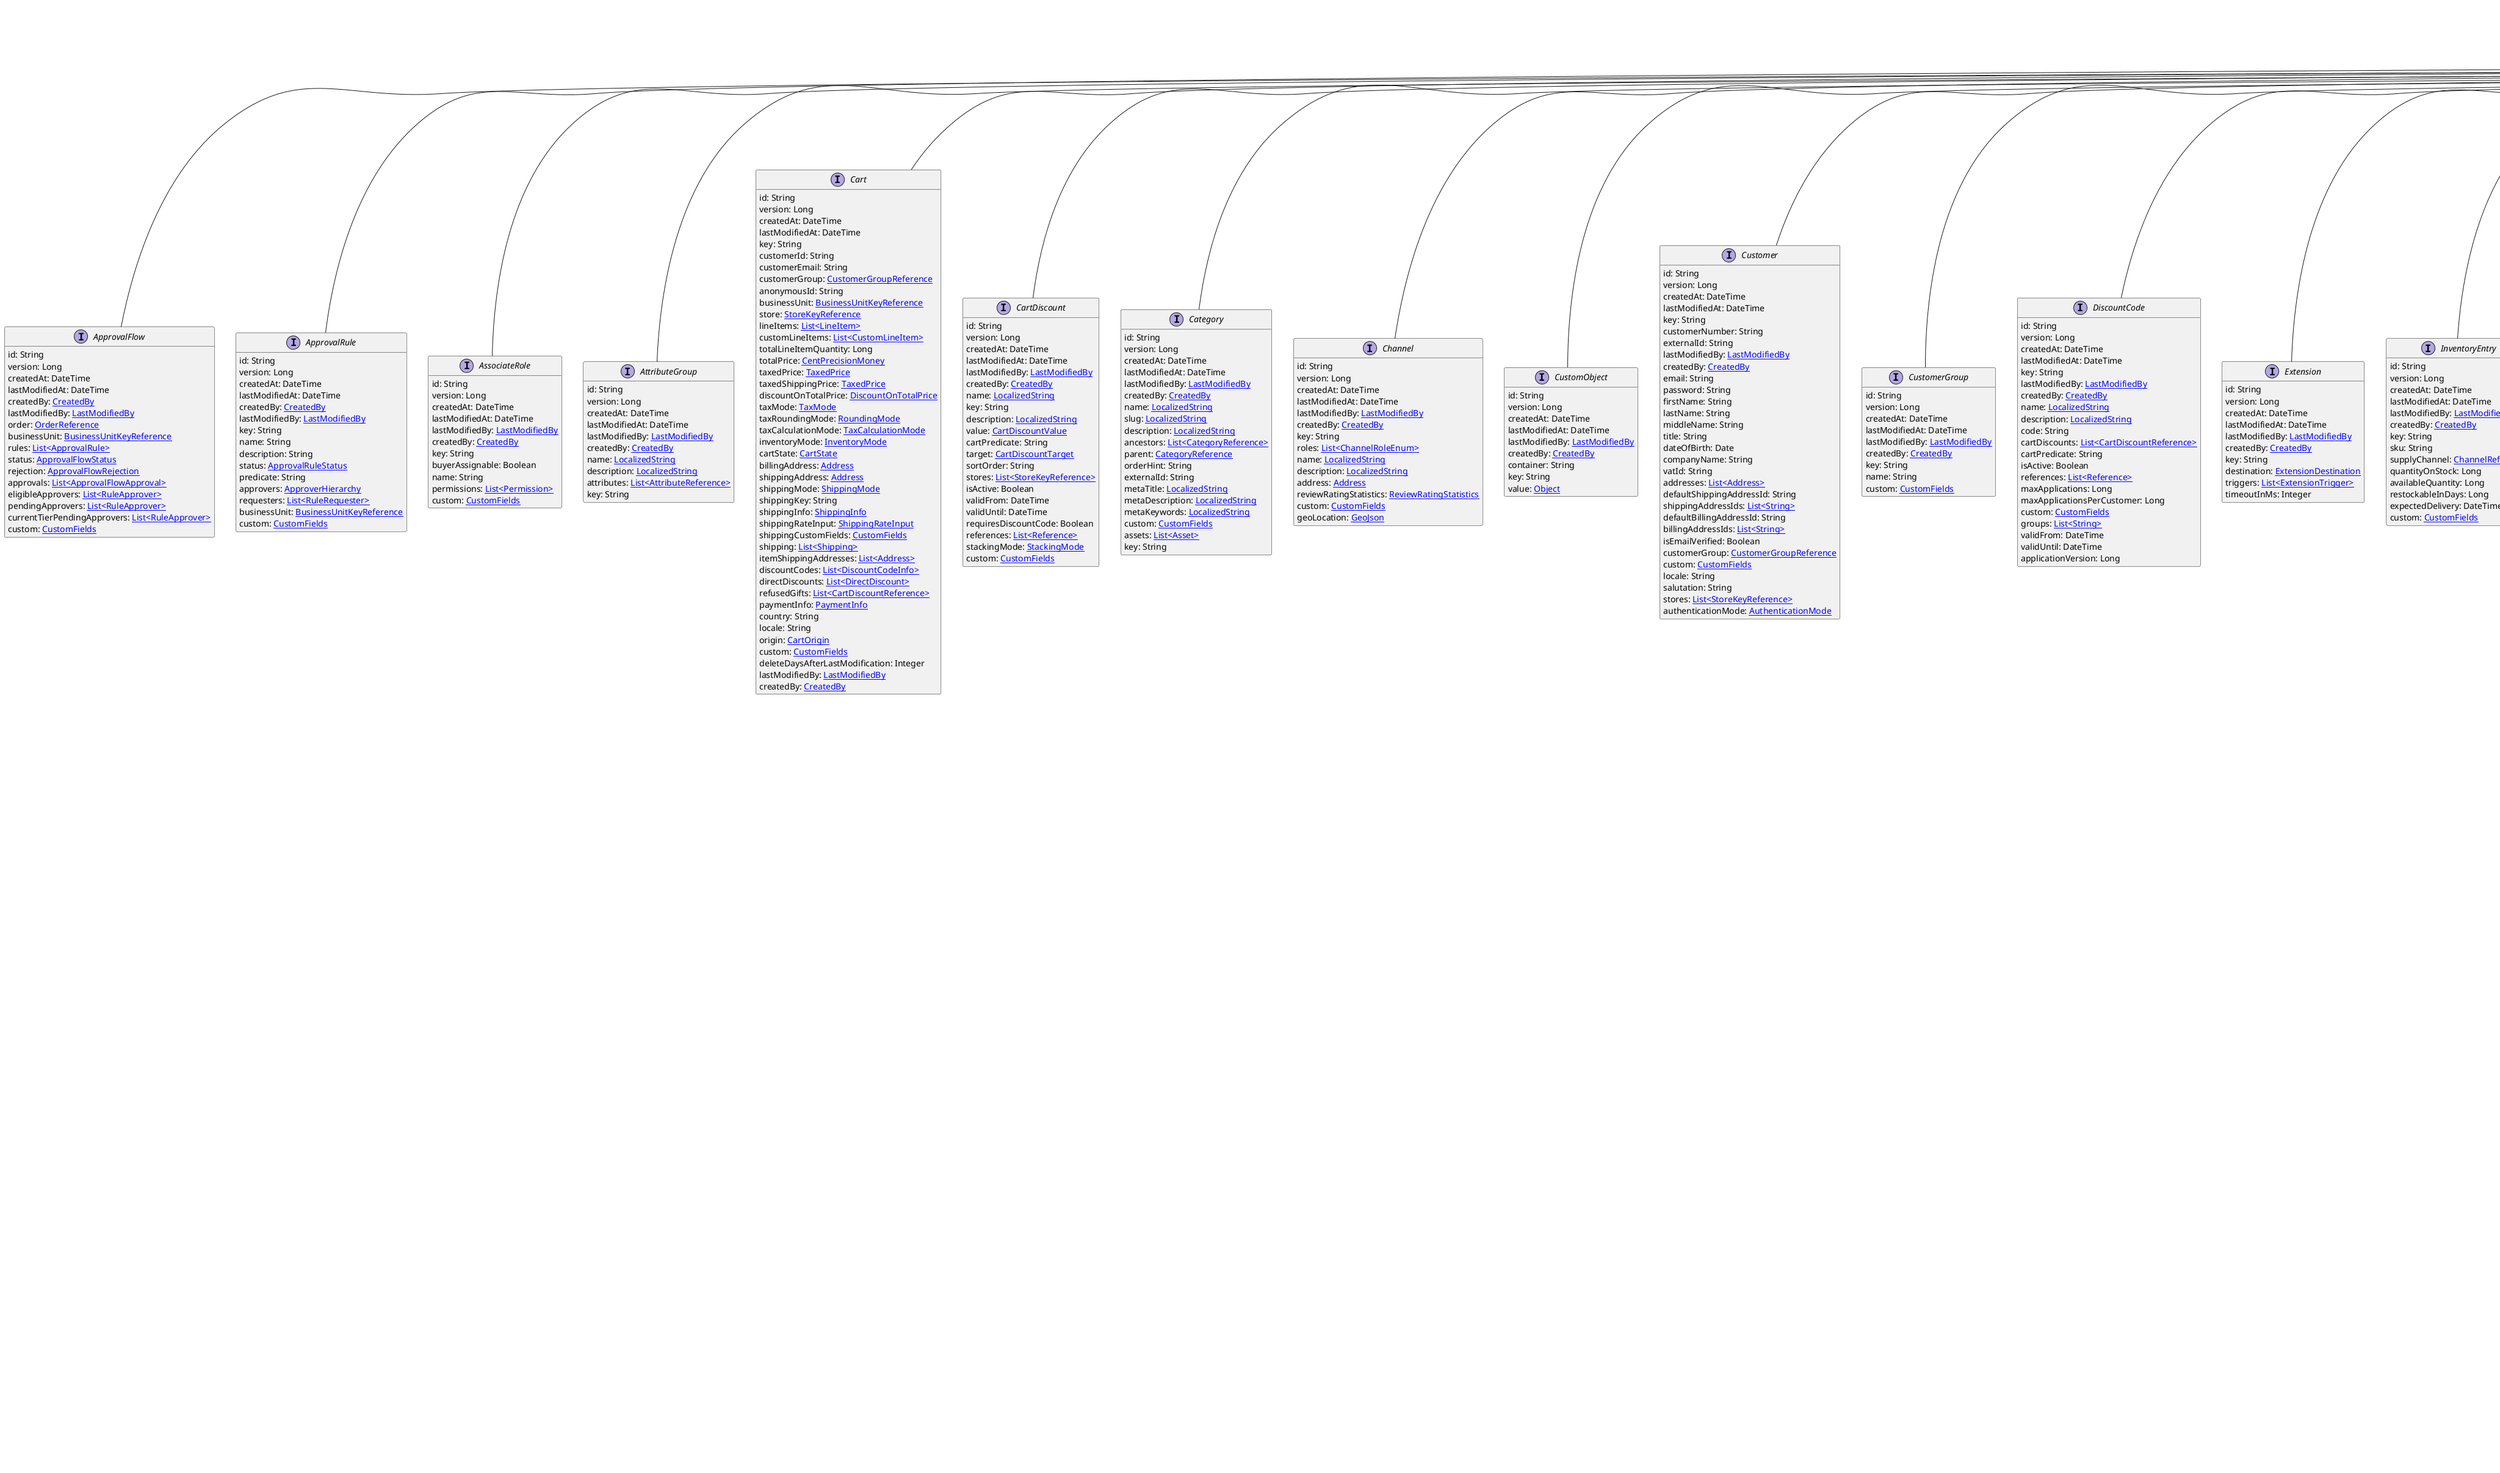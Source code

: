 @startuml

hide empty fields
hide empty methods
legend
|= |= line |
|<back:black>   </back>| inheritance |
|<back:green>   </back>| property reference |
|<back:blue>   </back>| discriminated class |
endlegend
interface BaseResource [[BaseResource.svg]]  {
    id: String
    version: Long
    createdAt: DateTime
    lastModifiedAt: DateTime
}

interface ApprovalFlow [[ApprovalFlow.svg]] extends BaseResource {
    id: String
    version: Long
    createdAt: DateTime
    lastModifiedAt: DateTime
    createdBy: [[CreatedBy.svg CreatedBy]]
    lastModifiedBy: [[LastModifiedBy.svg LastModifiedBy]]
    order: [[OrderReference.svg OrderReference]]
    businessUnit: [[BusinessUnitKeyReference.svg BusinessUnitKeyReference]]
    rules: [[ApprovalRule.svg List<ApprovalRule>]]
    status: [[ApprovalFlowStatus.svg ApprovalFlowStatus]]
    rejection: [[ApprovalFlowRejection.svg ApprovalFlowRejection]]
    approvals: [[ApprovalFlowApproval.svg List<ApprovalFlowApproval>]]
    eligibleApprovers: [[RuleApprover.svg List<RuleApprover>]]
    pendingApprovers: [[RuleApprover.svg List<RuleApprover>]]
    currentTierPendingApprovers: [[RuleApprover.svg List<RuleApprover>]]
    custom: [[CustomFields.svg CustomFields]]
}
interface ApprovalRule [[ApprovalRule.svg]] extends BaseResource {
    id: String
    version: Long
    createdAt: DateTime
    lastModifiedAt: DateTime
    createdBy: [[CreatedBy.svg CreatedBy]]
    lastModifiedBy: [[LastModifiedBy.svg LastModifiedBy]]
    key: String
    name: String
    description: String
    status: [[ApprovalRuleStatus.svg ApprovalRuleStatus]]
    predicate: String
    approvers: [[ApproverHierarchy.svg ApproverHierarchy]]
    requesters: [[RuleRequester.svg List<RuleRequester>]]
    businessUnit: [[BusinessUnitKeyReference.svg BusinessUnitKeyReference]]
    custom: [[CustomFields.svg CustomFields]]
}
interface AssociateRole [[AssociateRole.svg]] extends BaseResource {
    id: String
    version: Long
    createdAt: DateTime
    lastModifiedAt: DateTime
    lastModifiedBy: [[LastModifiedBy.svg LastModifiedBy]]
    createdBy: [[CreatedBy.svg CreatedBy]]
    key: String
    buyerAssignable: Boolean
    name: String
    permissions: [[Permission.svg List<Permission>]]
    custom: [[CustomFields.svg CustomFields]]
}
interface AttributeGroup [[AttributeGroup.svg]] extends BaseResource {
    id: String
    version: Long
    createdAt: DateTime
    lastModifiedAt: DateTime
    lastModifiedBy: [[LastModifiedBy.svg LastModifiedBy]]
    createdBy: [[CreatedBy.svg CreatedBy]]
    name: [[LocalizedString.svg LocalizedString]]
    description: [[LocalizedString.svg LocalizedString]]
    attributes: [[AttributeReference.svg List<AttributeReference>]]
    key: String
}
interface Cart [[Cart.svg]] extends BaseResource {
    id: String
    version: Long
    createdAt: DateTime
    lastModifiedAt: DateTime
    key: String
    customerId: String
    customerEmail: String
    customerGroup: [[CustomerGroupReference.svg CustomerGroupReference]]
    anonymousId: String
    businessUnit: [[BusinessUnitKeyReference.svg BusinessUnitKeyReference]]
    store: [[StoreKeyReference.svg StoreKeyReference]]
    lineItems: [[LineItem.svg List<LineItem>]]
    customLineItems: [[CustomLineItem.svg List<CustomLineItem>]]
    totalLineItemQuantity: Long
    totalPrice: [[CentPrecisionMoney.svg CentPrecisionMoney]]
    taxedPrice: [[TaxedPrice.svg TaxedPrice]]
    taxedShippingPrice: [[TaxedPrice.svg TaxedPrice]]
    discountOnTotalPrice: [[DiscountOnTotalPrice.svg DiscountOnTotalPrice]]
    taxMode: [[TaxMode.svg TaxMode]]
    taxRoundingMode: [[RoundingMode.svg RoundingMode]]
    taxCalculationMode: [[TaxCalculationMode.svg TaxCalculationMode]]
    inventoryMode: [[InventoryMode.svg InventoryMode]]
    cartState: [[CartState.svg CartState]]
    billingAddress: [[Address.svg Address]]
    shippingAddress: [[Address.svg Address]]
    shippingMode: [[ShippingMode.svg ShippingMode]]
    shippingKey: String
    shippingInfo: [[ShippingInfo.svg ShippingInfo]]
    shippingRateInput: [[ShippingRateInput.svg ShippingRateInput]]
    shippingCustomFields: [[CustomFields.svg CustomFields]]
    shipping: [[Shipping.svg List<Shipping>]]
    itemShippingAddresses: [[Address.svg List<Address>]]
    discountCodes: [[DiscountCodeInfo.svg List<DiscountCodeInfo>]]
    directDiscounts: [[DirectDiscount.svg List<DirectDiscount>]]
    refusedGifts: [[CartDiscountReference.svg List<CartDiscountReference>]]
    paymentInfo: [[PaymentInfo.svg PaymentInfo]]
    country: String
    locale: String
    origin: [[CartOrigin.svg CartOrigin]]
    custom: [[CustomFields.svg CustomFields]]
    deleteDaysAfterLastModification: Integer
    lastModifiedBy: [[LastModifiedBy.svg LastModifiedBy]]
    createdBy: [[CreatedBy.svg CreatedBy]]
}
interface CartDiscount [[CartDiscount.svg]] extends BaseResource {
    id: String
    version: Long
    createdAt: DateTime
    lastModifiedAt: DateTime
    lastModifiedBy: [[LastModifiedBy.svg LastModifiedBy]]
    createdBy: [[CreatedBy.svg CreatedBy]]
    name: [[LocalizedString.svg LocalizedString]]
    key: String
    description: [[LocalizedString.svg LocalizedString]]
    value: [[CartDiscountValue.svg CartDiscountValue]]
    cartPredicate: String
    target: [[CartDiscountTarget.svg CartDiscountTarget]]
    sortOrder: String
    stores: [[StoreKeyReference.svg List<StoreKeyReference>]]
    isActive: Boolean
    validFrom: DateTime
    validUntil: DateTime
    requiresDiscountCode: Boolean
    references: [[Reference.svg List<Reference>]]
    stackingMode: [[StackingMode.svg StackingMode]]
    custom: [[CustomFields.svg CustomFields]]
}
interface Category [[Category.svg]] extends BaseResource {
    id: String
    version: Long
    createdAt: DateTime
    lastModifiedAt: DateTime
    lastModifiedBy: [[LastModifiedBy.svg LastModifiedBy]]
    createdBy: [[CreatedBy.svg CreatedBy]]
    name: [[LocalizedString.svg LocalizedString]]
    slug: [[LocalizedString.svg LocalizedString]]
    description: [[LocalizedString.svg LocalizedString]]
    ancestors: [[CategoryReference.svg List<CategoryReference>]]
    parent: [[CategoryReference.svg CategoryReference]]
    orderHint: String
    externalId: String
    metaTitle: [[LocalizedString.svg LocalizedString]]
    metaDescription: [[LocalizedString.svg LocalizedString]]
    metaKeywords: [[LocalizedString.svg LocalizedString]]
    custom: [[CustomFields.svg CustomFields]]
    assets: [[Asset.svg List<Asset>]]
    key: String
}
interface Channel [[Channel.svg]] extends BaseResource {
    id: String
    version: Long
    createdAt: DateTime
    lastModifiedAt: DateTime
    lastModifiedBy: [[LastModifiedBy.svg LastModifiedBy]]
    createdBy: [[CreatedBy.svg CreatedBy]]
    key: String
    roles: [[ChannelRoleEnum.svg List<ChannelRoleEnum>]]
    name: [[LocalizedString.svg LocalizedString]]
    description: [[LocalizedString.svg LocalizedString]]
    address: [[Address.svg Address]]
    reviewRatingStatistics: [[ReviewRatingStatistics.svg ReviewRatingStatistics]]
    custom: [[CustomFields.svg CustomFields]]
    geoLocation: [[GeoJson.svg GeoJson]]
}
interface CustomObject [[CustomObject.svg]] extends BaseResource {
    id: String
    version: Long
    createdAt: DateTime
    lastModifiedAt: DateTime
    lastModifiedBy: [[LastModifiedBy.svg LastModifiedBy]]
    createdBy: [[CreatedBy.svg CreatedBy]]
    container: String
    key: String
    value: [[Object.svg Object]]
}
interface Customer [[Customer.svg]] extends BaseResource {
    id: String
    version: Long
    createdAt: DateTime
    lastModifiedAt: DateTime
    key: String
    customerNumber: String
    externalId: String
    lastModifiedBy: [[LastModifiedBy.svg LastModifiedBy]]
    createdBy: [[CreatedBy.svg CreatedBy]]
    email: String
    password: String
    firstName: String
    lastName: String
    middleName: String
    title: String
    dateOfBirth: Date
    companyName: String
    vatId: String
    addresses: [[Address.svg List<Address>]]
    defaultShippingAddressId: String
    shippingAddressIds: [[String.svg List<String>]]
    defaultBillingAddressId: String
    billingAddressIds: [[String.svg List<String>]]
    isEmailVerified: Boolean
    customerGroup: [[CustomerGroupReference.svg CustomerGroupReference]]
    custom: [[CustomFields.svg CustomFields]]
    locale: String
    salutation: String
    stores: [[StoreKeyReference.svg List<StoreKeyReference>]]
    authenticationMode: [[AuthenticationMode.svg AuthenticationMode]]
}
interface CustomerGroup [[CustomerGroup.svg]] extends BaseResource {
    id: String
    version: Long
    createdAt: DateTime
    lastModifiedAt: DateTime
    lastModifiedBy: [[LastModifiedBy.svg LastModifiedBy]]
    createdBy: [[CreatedBy.svg CreatedBy]]
    key: String
    name: String
    custom: [[CustomFields.svg CustomFields]]
}
interface DiscountCode [[DiscountCode.svg]] extends BaseResource {
    id: String
    version: Long
    createdAt: DateTime
    lastModifiedAt: DateTime
    key: String
    lastModifiedBy: [[LastModifiedBy.svg LastModifiedBy]]
    createdBy: [[CreatedBy.svg CreatedBy]]
    name: [[LocalizedString.svg LocalizedString]]
    description: [[LocalizedString.svg LocalizedString]]
    code: String
    cartDiscounts: [[CartDiscountReference.svg List<CartDiscountReference>]]
    cartPredicate: String
    isActive: Boolean
    references: [[Reference.svg List<Reference>]]
    maxApplications: Long
    maxApplicationsPerCustomer: Long
    custom: [[CustomFields.svg CustomFields]]
    groups: [[String.svg List<String>]]
    validFrom: DateTime
    validUntil: DateTime
    applicationVersion: Long
}
interface Extension [[Extension.svg]] extends BaseResource {
    id: String
    version: Long
    createdAt: DateTime
    lastModifiedAt: DateTime
    lastModifiedBy: [[LastModifiedBy.svg LastModifiedBy]]
    createdBy: [[CreatedBy.svg CreatedBy]]
    key: String
    destination: [[ExtensionDestination.svg ExtensionDestination]]
    triggers: [[ExtensionTrigger.svg List<ExtensionTrigger>]]
    timeoutInMs: Integer
}
interface InventoryEntry [[InventoryEntry.svg]] extends BaseResource {
    id: String
    version: Long
    createdAt: DateTime
    lastModifiedAt: DateTime
    lastModifiedBy: [[LastModifiedBy.svg LastModifiedBy]]
    createdBy: [[CreatedBy.svg CreatedBy]]
    key: String
    sku: String
    supplyChannel: [[ChannelReference.svg ChannelReference]]
    quantityOnStock: Long
    availableQuantity: Long
    restockableInDays: Long
    expectedDelivery: DateTime
    custom: [[CustomFields.svg CustomFields]]
}
interface Order [[Order.svg]] extends BaseResource {
    id: String
    version: Long
    createdAt: DateTime
    lastModifiedAt: DateTime
    orderNumber: String
    purchaseOrderNumber: String
    customerId: String
    customerEmail: String
    customerGroup: [[CustomerGroupReference.svg CustomerGroupReference]]
    anonymousId: String
    businessUnit: [[BusinessUnitKeyReference.svg BusinessUnitKeyReference]]
    store: [[StoreKeyReference.svg StoreKeyReference]]
    lineItems: [[LineItem.svg List<LineItem>]]
    customLineItems: [[CustomLineItem.svg List<CustomLineItem>]]
    totalPrice: [[CentPrecisionMoney.svg CentPrecisionMoney]]
    taxedPrice: [[TaxedPrice.svg TaxedPrice]]
    taxedShippingPrice: [[TaxedPrice.svg TaxedPrice]]
    discountOnTotalPrice: [[DiscountOnTotalPrice.svg DiscountOnTotalPrice]]
    taxMode: [[TaxMode.svg TaxMode]]
    taxRoundingMode: [[RoundingMode.svg RoundingMode]]
    taxCalculationMode: [[TaxCalculationMode.svg TaxCalculationMode]]
    inventoryMode: [[InventoryMode.svg InventoryMode]]
    billingAddress: [[Address.svg Address]]
    shippingAddress: [[Address.svg Address]]
    shippingMode: [[ShippingMode.svg ShippingMode]]
    shippingKey: String
    shippingInfo: [[ShippingInfo.svg ShippingInfo]]
    shippingRateInput: [[ShippingRateInput.svg ShippingRateInput]]
    shippingCustomFields: [[CustomFields.svg CustomFields]]
    shipping: [[Shipping.svg List<Shipping>]]
    itemShippingAddresses: [[Address.svg List<Address>]]
    discountCodes: [[DiscountCodeInfo.svg List<DiscountCodeInfo>]]
    directDiscounts: [[DirectDiscount.svg List<DirectDiscount>]]
    refusedGifts: [[CartDiscountReference.svg List<CartDiscountReference>]]
    paymentInfo: [[PaymentInfo.svg PaymentInfo]]
    country: String
    locale: String
    origin: [[CartOrigin.svg CartOrigin]]
    cart: [[CartReference.svg CartReference]]
    quote: [[QuoteReference.svg QuoteReference]]
    orderState: [[OrderState.svg OrderState]]
    shipmentState: [[ShipmentState.svg ShipmentState]]
    paymentState: [[PaymentState.svg PaymentState]]
    state: [[StateReference.svg StateReference]]
    syncInfo: [[SyncInfo.svg List<SyncInfo>]]
    returnInfo: [[ReturnInfo.svg List<ReturnInfo>]]
    lastMessageSequenceNumber: Long
    custom: [[CustomFields.svg CustomFields]]
    completedAt: DateTime
    lastModifiedBy: [[LastModifiedBy.svg LastModifiedBy]]
    createdBy: [[CreatedBy.svg CreatedBy]]
}
interface OrderEdit [[OrderEdit.svg]] extends BaseResource {
    id: String
    version: Long
    createdAt: DateTime
    lastModifiedAt: DateTime
    key: String
    resource: [[OrderReference.svg OrderReference]]
    stagedActions: [[StagedOrderUpdateAction.svg List<StagedOrderUpdateAction>]]
    result: [[OrderEditResult.svg OrderEditResult]]
    comment: String
    custom: [[CustomFields.svg CustomFields]]
    lastModifiedBy: [[LastModifiedBy.svg LastModifiedBy]]
    createdBy: [[CreatedBy.svg CreatedBy]]
}
interface Payment [[Payment.svg]] extends BaseResource {
    id: String
    version: Long
    createdAt: DateTime
    lastModifiedAt: DateTime
    lastModifiedBy: [[LastModifiedBy.svg LastModifiedBy]]
    createdBy: [[CreatedBy.svg CreatedBy]]
    customer: [[CustomerReference.svg CustomerReference]]
    anonymousId: String
    externalId: String
    interfaceId: String
    amountPlanned: [[CentPrecisionMoney.svg CentPrecisionMoney]]
    amountAuthorized: [[TypedMoney.svg TypedMoney]]
    authorizedUntil: String
    amountPaid: [[TypedMoney.svg TypedMoney]]
    amountRefunded: [[TypedMoney.svg TypedMoney]]
    paymentMethodInfo: [[PaymentMethodInfo.svg PaymentMethodInfo]]
    paymentStatus: [[PaymentStatus.svg PaymentStatus]]
    transactions: [[Transaction.svg List<Transaction>]]
    interfaceInteractions: [[CustomFields.svg List<CustomFields>]]
    custom: [[CustomFields.svg CustomFields]]
    key: String
}
interface Product [[Product.svg]] extends BaseResource {
    id: String
    version: Long
    createdAt: DateTime
    lastModifiedAt: DateTime
    lastModifiedBy: [[LastModifiedBy.svg LastModifiedBy]]
    createdBy: [[CreatedBy.svg CreatedBy]]
    key: String
    productType: [[ProductTypeReference.svg ProductTypeReference]]
    masterData: [[ProductCatalogData.svg ProductCatalogData]]
    taxCategory: [[TaxCategoryReference.svg TaxCategoryReference]]
    state: [[StateReference.svg StateReference]]
    reviewRatingStatistics: [[ReviewRatingStatistics.svg ReviewRatingStatistics]]
    priceMode: [[ProductPriceModeEnum.svg ProductPriceModeEnum]]
    warnings: [[WarningObject.svg List<WarningObject>]]
}
interface ProductDiscount [[ProductDiscount.svg]] extends BaseResource {
    id: String
    version: Long
    createdAt: DateTime
    lastModifiedAt: DateTime
    lastModifiedBy: [[LastModifiedBy.svg LastModifiedBy]]
    createdBy: [[CreatedBy.svg CreatedBy]]
    name: [[LocalizedString.svg LocalizedString]]
    key: String
    description: [[LocalizedString.svg LocalizedString]]
    value: [[ProductDiscountValue.svg ProductDiscountValue]]
    predicate: String
    sortOrder: String
    isActive: Boolean
    references: [[Reference.svg List<Reference>]]
    validFrom: DateTime
    validUntil: DateTime
}
interface ProductProjection [[ProductProjection.svg]] extends BaseResource {
    id: String
    version: Long
    createdAt: DateTime
    lastModifiedAt: DateTime
    key: String
    productType: [[ProductTypeReference.svg ProductTypeReference]]
    name: [[LocalizedString.svg LocalizedString]]
    description: [[LocalizedString.svg LocalizedString]]
    slug: [[LocalizedString.svg LocalizedString]]
    categories: [[CategoryReference.svg List<CategoryReference>]]
    categoryOrderHints: [[CategoryOrderHints.svg CategoryOrderHints]]
    metaTitle: [[LocalizedString.svg LocalizedString]]
    metaDescription: [[LocalizedString.svg LocalizedString]]
    metaKeywords: [[LocalizedString.svg LocalizedString]]
    searchKeywords: [[SearchKeywords.svg SearchKeywords]]
    hasStagedChanges: Boolean
    published: Boolean
    masterVariant: [[ProductVariant.svg ProductVariant]]
    variants: [[ProductVariant.svg List<ProductVariant>]]
    taxCategory: [[TaxCategoryReference.svg TaxCategoryReference]]
    state: [[StateReference.svg StateReference]]
    reviewRatingStatistics: [[ReviewRatingStatistics.svg ReviewRatingStatistics]]
    priceMode: [[ProductPriceModeEnum.svg ProductPriceModeEnum]]
}
interface ProductSelection [[ProductSelection.svg]] extends BaseResource {
    id: String
    version: Long
    createdAt: DateTime
    lastModifiedAt: DateTime
    lastModifiedBy: [[LastModifiedBy.svg LastModifiedBy]]
    createdBy: [[CreatedBy.svg CreatedBy]]
    key: String
    name: [[LocalizedString.svg LocalizedString]]
    productCount: Integer
    type: [[ProductSelectionTypeEnum.svg ProductSelectionTypeEnum]]
    mode: [[ProductSelectionMode.svg ProductSelectionMode]]
    custom: [[CustomFields.svg CustomFields]]
}
interface ProductTailoring [[ProductTailoring.svg]] extends BaseResource {
    id: String
    version: Long
    createdAt: DateTime
    lastModifiedAt: DateTime
    lastModifiedBy: [[LastModifiedBy.svg LastModifiedBy]]
    createdBy: [[CreatedBy.svg CreatedBy]]
    key: String
    store: [[StoreKeyReference.svg StoreKeyReference]]
    product: [[ProductReference.svg ProductReference]]
    published: Boolean
    current: [[ProductTailoringData.svg ProductTailoringData]]
    staged: [[ProductTailoringData.svg ProductTailoringData]]
    hasStagedChanges: Boolean
    warnings: [[WarningObject.svg List<WarningObject>]]
}
interface ProductType [[ProductType.svg]] extends BaseResource {
    id: String
    version: Long
    createdAt: DateTime
    lastModifiedAt: DateTime
    lastModifiedBy: [[LastModifiedBy.svg LastModifiedBy]]
    createdBy: [[CreatedBy.svg CreatedBy]]
    key: String
    name: String
    description: String
    attributes: [[AttributeDefinition.svg List<AttributeDefinition>]]
}
interface Quote [[Quote.svg]] extends BaseResource {
    id: String
    version: Long
    createdAt: DateTime
    lastModifiedAt: DateTime
    key: String
    lastModifiedBy: [[LastModifiedBy.svg LastModifiedBy]]
    createdBy: [[CreatedBy.svg CreatedBy]]
    quoteRequest: [[QuoteRequestReference.svg QuoteRequestReference]]
    stagedQuote: [[StagedQuoteReference.svg StagedQuoteReference]]
    customer: [[CustomerReference.svg CustomerReference]]
    customerGroup: [[CustomerGroupReference.svg CustomerGroupReference]]
    validTo: DateTime
    sellerComment: String
    buyerComment: String
    store: [[StoreKeyReference.svg StoreKeyReference]]
    lineItems: [[LineItem.svg List<LineItem>]]
    customLineItems: [[CustomLineItem.svg List<CustomLineItem>]]
    totalPrice: [[TypedMoney.svg TypedMoney]]
    taxedPrice: [[TaxedPrice.svg TaxedPrice]]
    shippingAddress: [[Address.svg Address]]
    billingAddress: [[Address.svg Address]]
    inventoryMode: [[InventoryMode.svg InventoryMode]]
    taxMode: [[TaxMode.svg TaxMode]]
    taxRoundingMode: [[RoundingMode.svg RoundingMode]]
    taxCalculationMode: [[TaxCalculationMode.svg TaxCalculationMode]]
    country: String
    shippingInfo: [[ShippingInfo.svg ShippingInfo]]
    paymentInfo: [[PaymentInfo.svg PaymentInfo]]
    shippingRateInput: [[ShippingRateInput.svg ShippingRateInput]]
    itemShippingAddresses: [[Address.svg List<Address>]]
    directDiscounts: [[DirectDiscount.svg List<DirectDiscount>]]
    custom: [[CustomFields.svg CustomFields]]
    quoteState: [[QuoteState.svg QuoteState]]
    state: [[StateReference.svg StateReference]]
    purchaseOrderNumber: String
    businessUnit: [[BusinessUnitKeyReference.svg BusinessUnitKeyReference]]
}
interface QuoteRequest [[QuoteRequest.svg]] extends BaseResource {
    id: String
    version: Long
    createdAt: DateTime
    lastModifiedAt: DateTime
    key: String
    lastModifiedBy: [[LastModifiedBy.svg LastModifiedBy]]
    createdBy: [[CreatedBy.svg CreatedBy]]
    quoteRequestState: [[QuoteRequestState.svg QuoteRequestState]]
    comment: String
    customer: [[CustomerReference.svg CustomerReference]]
    customerGroup: [[CustomerGroupReference.svg CustomerGroupReference]]
    store: [[StoreKeyReference.svg StoreKeyReference]]
    lineItems: [[LineItem.svg List<LineItem>]]
    customLineItems: [[CustomLineItem.svg List<CustomLineItem>]]
    totalPrice: [[TypedMoney.svg TypedMoney]]
    taxedPrice: [[TaxedPrice.svg TaxedPrice]]
    shippingAddress: [[Address.svg Address]]
    billingAddress: [[Address.svg Address]]
    inventoryMode: [[InventoryMode.svg InventoryMode]]
    taxMode: [[TaxMode.svg TaxMode]]
    taxRoundingMode: [[RoundingMode.svg RoundingMode]]
    taxCalculationMode: [[TaxCalculationMode.svg TaxCalculationMode]]
    country: String
    shippingInfo: [[ShippingInfo.svg ShippingInfo]]
    paymentInfo: [[PaymentInfo.svg PaymentInfo]]
    shippingRateInput: [[ShippingRateInput.svg ShippingRateInput]]
    itemShippingAddresses: [[Address.svg List<Address>]]
    directDiscounts: [[DirectDiscount.svg List<DirectDiscount>]]
    custom: [[CustomFields.svg CustomFields]]
    state: [[StateReference.svg StateReference]]
    purchaseOrderNumber: String
    cart: [[CartReference.svg CartReference]]
    businessUnit: [[BusinessUnitKeyReference.svg BusinessUnitKeyReference]]
}
interface Review [[Review.svg]] extends BaseResource {
    id: String
    version: Long
    createdAt: DateTime
    lastModifiedAt: DateTime
    lastModifiedBy: [[LastModifiedBy.svg LastModifiedBy]]
    createdBy: [[CreatedBy.svg CreatedBy]]
    key: String
    uniquenessValue: String
    locale: String
    authorName: String
    title: String
    text: String
    target: [[Object.svg Object]]
    includedInStatistics: Boolean
    rating: Integer
    state: [[StateReference.svg StateReference]]
    customer: [[CustomerReference.svg CustomerReference]]
    custom: [[CustomFields.svg CustomFields]]
}
interface ShippingMethod [[ShippingMethod.svg]] extends BaseResource {
    id: String
    version: Long
    createdAt: DateTime
    lastModifiedAt: DateTime
    lastModifiedBy: [[LastModifiedBy.svg LastModifiedBy]]
    createdBy: [[CreatedBy.svg CreatedBy]]
    key: String
    name: String
    localizedName: [[LocalizedString.svg LocalizedString]]
    description: String
    localizedDescription: [[LocalizedString.svg LocalizedString]]
    taxCategory: [[TaxCategoryReference.svg TaxCategoryReference]]
    zoneRates: [[ZoneRate.svg List<ZoneRate>]]
    active: Boolean
    isDefault: Boolean
    predicate: String
    custom: [[CustomFields.svg CustomFields]]
}
interface ShoppingList [[ShoppingList.svg]] extends BaseResource {
    id: String
    version: Long
    createdAt: DateTime
    lastModifiedAt: DateTime
    name: [[LocalizedString.svg LocalizedString]]
    key: String
    customer: [[CustomerReference.svg CustomerReference]]
    slug: [[LocalizedString.svg LocalizedString]]
    description: [[LocalizedString.svg LocalizedString]]
    lineItems: [[ShoppingListLineItem.svg List<ShoppingListLineItem>]]
    textLineItems: [[TextLineItem.svg List<TextLineItem>]]
    deleteDaysAfterLastModification: Long
    anonymousId: String
    store: [[StoreKeyReference.svg StoreKeyReference]]
    custom: [[CustomFields.svg CustomFields]]
    lastModifiedBy: [[LastModifiedBy.svg LastModifiedBy]]
    createdBy: [[CreatedBy.svg CreatedBy]]
}
interface StagedOrder [[StagedOrder.svg]] extends Order {
    id: String
    version: Long
    createdAt: DateTime
    lastModifiedAt: DateTime
    orderNumber: String
    purchaseOrderNumber: String
    customerId: String
    customerEmail: String
    customerGroup: [[CustomerGroupReference.svg CustomerGroupReference]]
    anonymousId: String
    businessUnit: [[BusinessUnitKeyReference.svg BusinessUnitKeyReference]]
    store: [[StoreKeyReference.svg StoreKeyReference]]
    lineItems: [[LineItem.svg List<LineItem>]]
    customLineItems: [[CustomLineItem.svg List<CustomLineItem>]]
    totalPrice: [[CentPrecisionMoney.svg CentPrecisionMoney]]
    taxedPrice: [[TaxedPrice.svg TaxedPrice]]
    taxedShippingPrice: [[TaxedPrice.svg TaxedPrice]]
    discountOnTotalPrice: [[DiscountOnTotalPrice.svg DiscountOnTotalPrice]]
    taxMode: [[TaxMode.svg TaxMode]]
    taxRoundingMode: [[RoundingMode.svg RoundingMode]]
    taxCalculationMode: [[TaxCalculationMode.svg TaxCalculationMode]]
    inventoryMode: [[InventoryMode.svg InventoryMode]]
    billingAddress: [[Address.svg Address]]
    shippingAddress: [[Address.svg Address]]
    shippingMode: [[ShippingMode.svg ShippingMode]]
    shippingKey: String
    shippingInfo: [[ShippingInfo.svg ShippingInfo]]
    shippingRateInput: [[ShippingRateInput.svg ShippingRateInput]]
    shippingCustomFields: [[CustomFields.svg CustomFields]]
    shipping: [[Shipping.svg List<Shipping>]]
    itemShippingAddresses: [[Address.svg List<Address>]]
    discountCodes: [[DiscountCodeInfo.svg List<DiscountCodeInfo>]]
    directDiscounts: [[DirectDiscount.svg List<DirectDiscount>]]
    refusedGifts: [[CartDiscountReference.svg List<CartDiscountReference>]]
    paymentInfo: [[PaymentInfo.svg PaymentInfo]]
    country: String
    locale: String
    origin: [[CartOrigin.svg CartOrigin]]
    cart: [[CartReference.svg CartReference]]
    quote: [[QuoteReference.svg QuoteReference]]
    orderState: [[OrderState.svg OrderState]]
    shipmentState: [[ShipmentState.svg ShipmentState]]
    paymentState: [[PaymentState.svg PaymentState]]
    state: [[StateReference.svg StateReference]]
    syncInfo: [[SyncInfo.svg List<SyncInfo>]]
    returnInfo: [[ReturnInfo.svg List<ReturnInfo>]]
    lastMessageSequenceNumber: Long
    custom: [[CustomFields.svg CustomFields]]
    completedAt: DateTime
    lastModifiedBy: [[LastModifiedBy.svg LastModifiedBy]]
    createdBy: [[CreatedBy.svg CreatedBy]]
}
interface StagedQuote [[StagedQuote.svg]] extends BaseResource {
    id: String
    version: Long
    createdAt: DateTime
    lastModifiedAt: DateTime
    key: String
    lastModifiedBy: [[LastModifiedBy.svg LastModifiedBy]]
    createdBy: [[CreatedBy.svg CreatedBy]]
    stagedQuoteState: [[StagedQuoteState.svg StagedQuoteState]]
    customer: [[CustomerReference.svg CustomerReference]]
    quoteRequest: [[QuoteRequestReference.svg QuoteRequestReference]]
    quotationCart: [[CartReference.svg CartReference]]
    validTo: DateTime
    sellerComment: String
    custom: [[CustomFields.svg CustomFields]]
    state: [[StateReference.svg StateReference]]
    purchaseOrderNumber: String
    businessUnit: [[BusinessUnitKeyReference.svg BusinessUnitKeyReference]]
    store: [[StoreKeyReference.svg StoreKeyReference]]
}
interface StandalonePrice [[StandalonePrice.svg]] extends BaseResource {
    id: String
    version: Long
    createdAt: DateTime
    lastModifiedAt: DateTime
    lastModifiedBy: [[LastModifiedBy.svg LastModifiedBy]]
    createdBy: [[CreatedBy.svg CreatedBy]]
    key: String
    sku: String
    value: [[TypedMoney.svg TypedMoney]]
    country: String
    customerGroup: [[CustomerGroupReference.svg CustomerGroupReference]]
    channel: [[ChannelReference.svg ChannelReference]]
    validFrom: DateTime
    validUntil: DateTime
    tiers: [[PriceTier.svg List<PriceTier>]]
    discounted: [[DiscountedPrice.svg DiscountedPrice]]
    custom: [[CustomFields.svg CustomFields]]
    staged: [[StagedStandalonePrice.svg StagedStandalonePrice]]
    active: Boolean
}
interface State [[State.svg]] extends BaseResource {
    id: String
    version: Long
    createdAt: DateTime
    lastModifiedAt: DateTime
    lastModifiedBy: [[LastModifiedBy.svg LastModifiedBy]]
    createdBy: [[CreatedBy.svg CreatedBy]]
    key: String
    type: [[StateTypeEnum.svg StateTypeEnum]]
    name: [[LocalizedString.svg LocalizedString]]
    description: [[LocalizedString.svg LocalizedString]]
    initial: Boolean
    builtIn: Boolean
    roles: [[StateRoleEnum.svg List<StateRoleEnum>]]
    transitions: [[StateReference.svg List<StateReference>]]
}
interface Store [[Store.svg]] extends BaseResource {
    id: String
    version: Long
    createdAt: DateTime
    lastModifiedAt: DateTime
    lastModifiedBy: [[LastModifiedBy.svg LastModifiedBy]]
    createdBy: [[CreatedBy.svg CreatedBy]]
    key: String
    name: [[LocalizedString.svg LocalizedString]]
    languages: [[String.svg List<String>]]
    countries: [[StoreCountry.svg List<StoreCountry>]]
    distributionChannels: [[ChannelReference.svg List<ChannelReference>]]
    supplyChannels: [[ChannelReference.svg List<ChannelReference>]]
    productSelections: [[ProductSelectionSetting.svg List<ProductSelectionSetting>]]
    custom: [[CustomFields.svg CustomFields]]
}
interface Subscription [[Subscription.svg]] extends BaseResource {
    id: String
    version: Long
    createdAt: DateTime
    lastModifiedAt: DateTime
    lastModifiedBy: [[LastModifiedBy.svg LastModifiedBy]]
    createdBy: [[CreatedBy.svg CreatedBy]]
    changes: [[ChangeSubscription.svg List<ChangeSubscription>]]
    destination: [[Destination.svg Destination]]
    key: String
    messages: [[MessageSubscription.svg List<MessageSubscription>]]
    format: [[DeliveryFormat.svg DeliveryFormat]]
    status: [[SubscriptionHealthStatus.svg SubscriptionHealthStatus]]
}
interface TaxCategory [[TaxCategory.svg]] extends BaseResource {
    id: String
    version: Long
    createdAt: DateTime
    lastModifiedAt: DateTime
    lastModifiedBy: [[LastModifiedBy.svg LastModifiedBy]]
    createdBy: [[CreatedBy.svg CreatedBy]]
    name: String
    description: String
    rates: [[TaxRate.svg List<TaxRate>]]
    key: String
}
interface Type [[Type.svg]] extends BaseResource {
    id: String
    version: Long
    createdAt: DateTime
    lastModifiedAt: DateTime
    lastModifiedBy: [[LastModifiedBy.svg LastModifiedBy]]
    createdBy: [[CreatedBy.svg CreatedBy]]
    key: String
    name: [[LocalizedString.svg LocalizedString]]
    description: [[LocalizedString.svg LocalizedString]]
    resourceTypeIds: [[ResourceTypeId.svg List<ResourceTypeId>]]
    fieldDefinitions: [[FieldDefinition.svg List<FieldDefinition>]]
}
interface Zone [[Zone.svg]] extends BaseResource {
    id: String
    version: Long
    createdAt: DateTime
    lastModifiedAt: DateTime
    lastModifiedBy: [[LastModifiedBy.svg LastModifiedBy]]
    createdBy: [[CreatedBy.svg CreatedBy]]
    key: String
    name: String
    description: String
    locations: [[Location.svg List<Location>]]
}
interface ApprovalFlowApprovedMessage [[ApprovalFlowApprovedMessage.svg]]  {
    id: String
    version: Long
    createdAt: DateTime
    lastModifiedAt: DateTime
    lastModifiedBy: [[LastModifiedBy.svg LastModifiedBy]]
    createdBy: [[CreatedBy.svg CreatedBy]]
    sequenceNumber: Long
    resource: [[Reference.svg Reference]]
    resourceVersion: Long
    type: String
    resourceUserProvidedIdentifiers: [[UserProvidedIdentifiers.svg UserProvidedIdentifiers]]
    associate: [[CustomerReference.svg CustomerReference]]
    order: [[OrderReference.svg OrderReference]]
}
interface ApprovalFlowCompletedMessage [[ApprovalFlowCompletedMessage.svg]]  {
    id: String
    version: Long
    createdAt: DateTime
    lastModifiedAt: DateTime
    lastModifiedBy: [[LastModifiedBy.svg LastModifiedBy]]
    createdBy: [[CreatedBy.svg CreatedBy]]
    sequenceNumber: Long
    resource: [[Reference.svg Reference]]
    resourceVersion: Long
    type: String
    resourceUserProvidedIdentifiers: [[UserProvidedIdentifiers.svg UserProvidedIdentifiers]]
    status: [[ApprovalFlowStatus.svg ApprovalFlowStatus]]
    order: [[OrderReference.svg OrderReference]]
}
interface ApprovalFlowCreatedMessage [[ApprovalFlowCreatedMessage.svg]]  {
    id: String
    version: Long
    createdAt: DateTime
    lastModifiedAt: DateTime
    lastModifiedBy: [[LastModifiedBy.svg LastModifiedBy]]
    createdBy: [[CreatedBy.svg CreatedBy]]
    sequenceNumber: Long
    resource: [[Reference.svg Reference]]
    resourceVersion: Long
    type: String
    resourceUserProvidedIdentifiers: [[UserProvidedIdentifiers.svg UserProvidedIdentifiers]]
    approvalFlow: [[ApprovalFlow.svg ApprovalFlow]]
}
interface ApprovalFlowRejectedMessage [[ApprovalFlowRejectedMessage.svg]]  {
    id: String
    version: Long
    createdAt: DateTime
    lastModifiedAt: DateTime
    lastModifiedBy: [[LastModifiedBy.svg LastModifiedBy]]
    createdBy: [[CreatedBy.svg CreatedBy]]
    sequenceNumber: Long
    resource: [[Reference.svg Reference]]
    resourceVersion: Long
    type: String
    resourceUserProvidedIdentifiers: [[UserProvidedIdentifiers.svg UserProvidedIdentifiers]]
    associate: [[CustomerReference.svg CustomerReference]]
    rejectionReason: String
    order: [[OrderReference.svg OrderReference]]
}
interface ApprovalRuleApproversSetMessage [[ApprovalRuleApproversSetMessage.svg]]  {
    id: String
    version: Long
    createdAt: DateTime
    lastModifiedAt: DateTime
    lastModifiedBy: [[LastModifiedBy.svg LastModifiedBy]]
    createdBy: [[CreatedBy.svg CreatedBy]]
    sequenceNumber: Long
    resource: [[Reference.svg Reference]]
    resourceVersion: Long
    type: String
    resourceUserProvidedIdentifiers: [[UserProvidedIdentifiers.svg UserProvidedIdentifiers]]
    approvers: [[ApproverHierarchy.svg ApproverHierarchy]]
    oldApprovers: [[ApproverHierarchy.svg ApproverHierarchy]]
}
interface ApprovalRuleCreatedMessage [[ApprovalRuleCreatedMessage.svg]]  {
    id: String
    version: Long
    createdAt: DateTime
    lastModifiedAt: DateTime
    lastModifiedBy: [[LastModifiedBy.svg LastModifiedBy]]
    createdBy: [[CreatedBy.svg CreatedBy]]
    sequenceNumber: Long
    resource: [[Reference.svg Reference]]
    resourceVersion: Long
    type: String
    resourceUserProvidedIdentifiers: [[UserProvidedIdentifiers.svg UserProvidedIdentifiers]]
    approvalRule: [[ApprovalRule.svg ApprovalRule]]
}
interface ApprovalRuleDescriptionSetMessage [[ApprovalRuleDescriptionSetMessage.svg]]  {
    id: String
    version: Long
    createdAt: DateTime
    lastModifiedAt: DateTime
    lastModifiedBy: [[LastModifiedBy.svg LastModifiedBy]]
    createdBy: [[CreatedBy.svg CreatedBy]]
    sequenceNumber: Long
    resource: [[Reference.svg Reference]]
    resourceVersion: Long
    type: String
    resourceUserProvidedIdentifiers: [[UserProvidedIdentifiers.svg UserProvidedIdentifiers]]
    description: String
    oldDescription: String
}
interface ApprovalRuleKeySetMessage [[ApprovalRuleKeySetMessage.svg]]  {
    id: String
    version: Long
    createdAt: DateTime
    lastModifiedAt: DateTime
    lastModifiedBy: [[LastModifiedBy.svg LastModifiedBy]]
    createdBy: [[CreatedBy.svg CreatedBy]]
    sequenceNumber: Long
    resource: [[Reference.svg Reference]]
    resourceVersion: Long
    type: String
    resourceUserProvidedIdentifiers: [[UserProvidedIdentifiers.svg UserProvidedIdentifiers]]
    key: String
    oldKey: String
}
interface ApprovalRuleNameSetMessage [[ApprovalRuleNameSetMessage.svg]]  {
    id: String
    version: Long
    createdAt: DateTime
    lastModifiedAt: DateTime
    lastModifiedBy: [[LastModifiedBy.svg LastModifiedBy]]
    createdBy: [[CreatedBy.svg CreatedBy]]
    sequenceNumber: Long
    resource: [[Reference.svg Reference]]
    resourceVersion: Long
    type: String
    resourceUserProvidedIdentifiers: [[UserProvidedIdentifiers.svg UserProvidedIdentifiers]]
    name: String
    oldName: String
}
interface ApprovalRulePredicateSetMessage [[ApprovalRulePredicateSetMessage.svg]]  {
    id: String
    version: Long
    createdAt: DateTime
    lastModifiedAt: DateTime
    lastModifiedBy: [[LastModifiedBy.svg LastModifiedBy]]
    createdBy: [[CreatedBy.svg CreatedBy]]
    sequenceNumber: Long
    resource: [[Reference.svg Reference]]
    resourceVersion: Long
    type: String
    resourceUserProvidedIdentifiers: [[UserProvidedIdentifiers.svg UserProvidedIdentifiers]]
    predicate: String
    oldPredicate: String
}
interface ApprovalRuleRequestersSetMessage [[ApprovalRuleRequestersSetMessage.svg]]  {
    id: String
    version: Long
    createdAt: DateTime
    lastModifiedAt: DateTime
    lastModifiedBy: [[LastModifiedBy.svg LastModifiedBy]]
    createdBy: [[CreatedBy.svg CreatedBy]]
    sequenceNumber: Long
    resource: [[Reference.svg Reference]]
    resourceVersion: Long
    type: String
    resourceUserProvidedIdentifiers: [[UserProvidedIdentifiers.svg UserProvidedIdentifiers]]
    requesters: [[RuleRequester.svg List<RuleRequester>]]
    oldRequesters: [[RuleRequester.svg List<RuleRequester>]]
}
interface ApprovalRuleStatusSetMessage [[ApprovalRuleStatusSetMessage.svg]]  {
    id: String
    version: Long
    createdAt: DateTime
    lastModifiedAt: DateTime
    lastModifiedBy: [[LastModifiedBy.svg LastModifiedBy]]
    createdBy: [[CreatedBy.svg CreatedBy]]
    sequenceNumber: Long
    resource: [[Reference.svg Reference]]
    resourceVersion: Long
    type: String
    resourceUserProvidedIdentifiers: [[UserProvidedIdentifiers.svg UserProvidedIdentifiers]]
    status: [[ApprovalRuleStatus.svg ApprovalRuleStatus]]
    oldStatus: [[ApprovalRuleStatus.svg ApprovalRuleStatus]]
}
interface AssociateRoleBuyerAssignableChangedMessage [[AssociateRoleBuyerAssignableChangedMessage.svg]]  {
    id: String
    version: Long
    createdAt: DateTime
    lastModifiedAt: DateTime
    lastModifiedBy: [[LastModifiedBy.svg LastModifiedBy]]
    createdBy: [[CreatedBy.svg CreatedBy]]
    sequenceNumber: Long
    resource: [[Reference.svg Reference]]
    resourceVersion: Long
    type: String
    resourceUserProvidedIdentifiers: [[UserProvidedIdentifiers.svg UserProvidedIdentifiers]]
    buyerAssignable: Boolean
}
interface AssociateRoleCreatedMessage [[AssociateRoleCreatedMessage.svg]]  {
    id: String
    version: Long
    createdAt: DateTime
    lastModifiedAt: DateTime
    lastModifiedBy: [[LastModifiedBy.svg LastModifiedBy]]
    createdBy: [[CreatedBy.svg CreatedBy]]
    sequenceNumber: Long
    resource: [[Reference.svg Reference]]
    resourceVersion: Long
    type: String
    resourceUserProvidedIdentifiers: [[UserProvidedIdentifiers.svg UserProvidedIdentifiers]]
    associateRole: [[AssociateRole.svg AssociateRole]]
}
interface AssociateRoleDeletedMessage [[AssociateRoleDeletedMessage.svg]]  {
    id: String
    version: Long
    createdAt: DateTime
    lastModifiedAt: DateTime
    lastModifiedBy: [[LastModifiedBy.svg LastModifiedBy]]
    createdBy: [[CreatedBy.svg CreatedBy]]
    sequenceNumber: Long
    resource: [[Reference.svg Reference]]
    resourceVersion: Long
    type: String
    resourceUserProvidedIdentifiers: [[UserProvidedIdentifiers.svg UserProvidedIdentifiers]]
}
interface AssociateRoleNameChangedMessage [[AssociateRoleNameChangedMessage.svg]]  {
    id: String
    version: Long
    createdAt: DateTime
    lastModifiedAt: DateTime
    lastModifiedBy: [[LastModifiedBy.svg LastModifiedBy]]
    createdBy: [[CreatedBy.svg CreatedBy]]
    sequenceNumber: Long
    resource: [[Reference.svg Reference]]
    resourceVersion: Long
    type: String
    resourceUserProvidedIdentifiers: [[UserProvidedIdentifiers.svg UserProvidedIdentifiers]]
    name: String
}
interface AssociateRolePermissionAddedMessage [[AssociateRolePermissionAddedMessage.svg]]  {
    id: String
    version: Long
    createdAt: DateTime
    lastModifiedAt: DateTime
    lastModifiedBy: [[LastModifiedBy.svg LastModifiedBy]]
    createdBy: [[CreatedBy.svg CreatedBy]]
    sequenceNumber: Long
    resource: [[Reference.svg Reference]]
    resourceVersion: Long
    type: String
    resourceUserProvidedIdentifiers: [[UserProvidedIdentifiers.svg UserProvidedIdentifiers]]
    permission: [[Permission.svg Permission]]
}
interface AssociateRolePermissionRemovedMessage [[AssociateRolePermissionRemovedMessage.svg]]  {
    id: String
    version: Long
    createdAt: DateTime
    lastModifiedAt: DateTime
    lastModifiedBy: [[LastModifiedBy.svg LastModifiedBy]]
    createdBy: [[CreatedBy.svg CreatedBy]]
    sequenceNumber: Long
    resource: [[Reference.svg Reference]]
    resourceVersion: Long
    type: String
    resourceUserProvidedIdentifiers: [[UserProvidedIdentifiers.svg UserProvidedIdentifiers]]
    permission: [[Permission.svg Permission]]
}
interface AssociateRolePermissionsSetMessage [[AssociateRolePermissionsSetMessage.svg]]  {
    id: String
    version: Long
    createdAt: DateTime
    lastModifiedAt: DateTime
    lastModifiedBy: [[LastModifiedBy.svg LastModifiedBy]]
    createdBy: [[CreatedBy.svg CreatedBy]]
    sequenceNumber: Long
    resource: [[Reference.svg Reference]]
    resourceVersion: Long
    type: String
    resourceUserProvidedIdentifiers: [[UserProvidedIdentifiers.svg UserProvidedIdentifiers]]
    permissions: [[Permission.svg List<Permission>]]
}
interface BusinessUnitAddressAddedMessage [[BusinessUnitAddressAddedMessage.svg]]  {
    id: String
    version: Long
    createdAt: DateTime
    lastModifiedAt: DateTime
    lastModifiedBy: [[LastModifiedBy.svg LastModifiedBy]]
    createdBy: [[CreatedBy.svg CreatedBy]]
    sequenceNumber: Long
    resource: [[Reference.svg Reference]]
    resourceVersion: Long
    type: String
    resourceUserProvidedIdentifiers: [[UserProvidedIdentifiers.svg UserProvidedIdentifiers]]
    address: [[Address.svg Address]]
}
interface BusinessUnitAddressChangedMessage [[BusinessUnitAddressChangedMessage.svg]]  {
    id: String
    version: Long
    createdAt: DateTime
    lastModifiedAt: DateTime
    lastModifiedBy: [[LastModifiedBy.svg LastModifiedBy]]
    createdBy: [[CreatedBy.svg CreatedBy]]
    sequenceNumber: Long
    resource: [[Reference.svg Reference]]
    resourceVersion: Long
    type: String
    resourceUserProvidedIdentifiers: [[UserProvidedIdentifiers.svg UserProvidedIdentifiers]]
    address: [[Address.svg Address]]
}
interface BusinessUnitAddressCustomFieldAddedMessage [[BusinessUnitAddressCustomFieldAddedMessage.svg]]  {
    id: String
    version: Long
    createdAt: DateTime
    lastModifiedAt: DateTime
    lastModifiedBy: [[LastModifiedBy.svg LastModifiedBy]]
    createdBy: [[CreatedBy.svg CreatedBy]]
    sequenceNumber: Long
    resource: [[Reference.svg Reference]]
    resourceVersion: Long
    type: String
    resourceUserProvidedIdentifiers: [[UserProvidedIdentifiers.svg UserProvidedIdentifiers]]
    name: String
    value: [[Object.svg Object]]
    addressId: String
}
interface BusinessUnitAddressCustomFieldChangedMessage [[BusinessUnitAddressCustomFieldChangedMessage.svg]]  {
    id: String
    version: Long
    createdAt: DateTime
    lastModifiedAt: DateTime
    lastModifiedBy: [[LastModifiedBy.svg LastModifiedBy]]
    createdBy: [[CreatedBy.svg CreatedBy]]
    sequenceNumber: Long
    resource: [[Reference.svg Reference]]
    resourceVersion: Long
    type: String
    resourceUserProvidedIdentifiers: [[UserProvidedIdentifiers.svg UserProvidedIdentifiers]]
    name: String
    value: [[Object.svg Object]]
    oldValue: [[Object.svg Object]]
    addressId: String
}
interface BusinessUnitAddressCustomFieldRemovedMessage [[BusinessUnitAddressCustomFieldRemovedMessage.svg]]  {
    id: String
    version: Long
    createdAt: DateTime
    lastModifiedAt: DateTime
    lastModifiedBy: [[LastModifiedBy.svg LastModifiedBy]]
    createdBy: [[CreatedBy.svg CreatedBy]]
    sequenceNumber: Long
    resource: [[Reference.svg Reference]]
    resourceVersion: Long
    type: String
    resourceUserProvidedIdentifiers: [[UserProvidedIdentifiers.svg UserProvidedIdentifiers]]
    name: String
    addressId: String
}
interface BusinessUnitAddressCustomTypeRemovedMessage [[BusinessUnitAddressCustomTypeRemovedMessage.svg]]  {
    id: String
    version: Long
    createdAt: DateTime
    lastModifiedAt: DateTime
    lastModifiedBy: [[LastModifiedBy.svg LastModifiedBy]]
    createdBy: [[CreatedBy.svg CreatedBy]]
    sequenceNumber: Long
    resource: [[Reference.svg Reference]]
    resourceVersion: Long
    type: String
    resourceUserProvidedIdentifiers: [[UserProvidedIdentifiers.svg UserProvidedIdentifiers]]
    oldTypeId: String
    addressId: String
}
interface BusinessUnitAddressCustomTypeSetMessage [[BusinessUnitAddressCustomTypeSetMessage.svg]]  {
    id: String
    version: Long
    createdAt: DateTime
    lastModifiedAt: DateTime
    lastModifiedBy: [[LastModifiedBy.svg LastModifiedBy]]
    createdBy: [[CreatedBy.svg CreatedBy]]
    sequenceNumber: Long
    resource: [[Reference.svg Reference]]
    resourceVersion: Long
    type: String
    resourceUserProvidedIdentifiers: [[UserProvidedIdentifiers.svg UserProvidedIdentifiers]]
    customFields: [[CustomFields.svg CustomFields]]
    oldTypeId: String
    addressId: String
}
interface BusinessUnitAddressRemovedMessage [[BusinessUnitAddressRemovedMessage.svg]]  {
    id: String
    version: Long
    createdAt: DateTime
    lastModifiedAt: DateTime
    lastModifiedBy: [[LastModifiedBy.svg LastModifiedBy]]
    createdBy: [[CreatedBy.svg CreatedBy]]
    sequenceNumber: Long
    resource: [[Reference.svg Reference]]
    resourceVersion: Long
    type: String
    resourceUserProvidedIdentifiers: [[UserProvidedIdentifiers.svg UserProvidedIdentifiers]]
    address: [[Address.svg Address]]
}
interface BusinessUnitApprovalRuleModeChangedMessage [[BusinessUnitApprovalRuleModeChangedMessage.svg]]  {
    id: String
    version: Long
    createdAt: DateTime
    lastModifiedAt: DateTime
    lastModifiedBy: [[LastModifiedBy.svg LastModifiedBy]]
    createdBy: [[CreatedBy.svg CreatedBy]]
    sequenceNumber: Long
    resource: [[Reference.svg Reference]]
    resourceVersion: Long
    type: String
    resourceUserProvidedIdentifiers: [[UserProvidedIdentifiers.svg UserProvidedIdentifiers]]
    approvalRuleMode: [[BusinessUnitApprovalRuleMode.svg BusinessUnitApprovalRuleMode]]
    oldApprovalRuleMode: [[BusinessUnitApprovalRuleMode.svg BusinessUnitApprovalRuleMode]]
}
interface BusinessUnitAssociateAddedMessage [[BusinessUnitAssociateAddedMessage.svg]]  {
    id: String
    version: Long
    createdAt: DateTime
    lastModifiedAt: DateTime
    lastModifiedBy: [[LastModifiedBy.svg LastModifiedBy]]
    createdBy: [[CreatedBy.svg CreatedBy]]
    sequenceNumber: Long
    resource: [[Reference.svg Reference]]
    resourceVersion: Long
    type: String
    resourceUserProvidedIdentifiers: [[UserProvidedIdentifiers.svg UserProvidedIdentifiers]]
    associate: [[Associate.svg Associate]]
}
interface BusinessUnitAssociateChangedMessage [[BusinessUnitAssociateChangedMessage.svg]]  {
    id: String
    version: Long
    createdAt: DateTime
    lastModifiedAt: DateTime
    lastModifiedBy: [[LastModifiedBy.svg LastModifiedBy]]
    createdBy: [[CreatedBy.svg CreatedBy]]
    sequenceNumber: Long
    resource: [[Reference.svg Reference]]
    resourceVersion: Long
    type: String
    resourceUserProvidedIdentifiers: [[UserProvidedIdentifiers.svg UserProvidedIdentifiers]]
    associate: [[Associate.svg Associate]]
}
interface BusinessUnitAssociateModeChangedMessage [[BusinessUnitAssociateModeChangedMessage.svg]]  {
    id: String
    version: Long
    createdAt: DateTime
    lastModifiedAt: DateTime
    lastModifiedBy: [[LastModifiedBy.svg LastModifiedBy]]
    createdBy: [[CreatedBy.svg CreatedBy]]
    sequenceNumber: Long
    resource: [[Reference.svg Reference]]
    resourceVersion: Long
    type: String
    resourceUserProvidedIdentifiers: [[UserProvidedIdentifiers.svg UserProvidedIdentifiers]]
    associateMode: [[BusinessUnitAssociateMode.svg BusinessUnitAssociateMode]]
    oldAssociateMode: [[BusinessUnitAssociateMode.svg BusinessUnitAssociateMode]]
}
interface BusinessUnitAssociateRemovedMessage [[BusinessUnitAssociateRemovedMessage.svg]]  {
    id: String
    version: Long
    createdAt: DateTime
    lastModifiedAt: DateTime
    lastModifiedBy: [[LastModifiedBy.svg LastModifiedBy]]
    createdBy: [[CreatedBy.svg CreatedBy]]
    sequenceNumber: Long
    resource: [[Reference.svg Reference]]
    resourceVersion: Long
    type: String
    resourceUserProvidedIdentifiers: [[UserProvidedIdentifiers.svg UserProvidedIdentifiers]]
    associate: [[Associate.svg Associate]]
}
interface BusinessUnitAssociatesSetMessage [[BusinessUnitAssociatesSetMessage.svg]]  {
    id: String
    version: Long
    createdAt: DateTime
    lastModifiedAt: DateTime
    lastModifiedBy: [[LastModifiedBy.svg LastModifiedBy]]
    createdBy: [[CreatedBy.svg CreatedBy]]
    sequenceNumber: Long
    resource: [[Reference.svg Reference]]
    resourceVersion: Long
    type: String
    resourceUserProvidedIdentifiers: [[UserProvidedIdentifiers.svg UserProvidedIdentifiers]]
    associates: [[Associate.svg List<Associate>]]
}
interface BusinessUnitBillingAddressAddedMessage [[BusinessUnitBillingAddressAddedMessage.svg]]  {
    id: String
    version: Long
    createdAt: DateTime
    lastModifiedAt: DateTime
    lastModifiedBy: [[LastModifiedBy.svg LastModifiedBy]]
    createdBy: [[CreatedBy.svg CreatedBy]]
    sequenceNumber: Long
    resource: [[Reference.svg Reference]]
    resourceVersion: Long
    type: String
    resourceUserProvidedIdentifiers: [[UserProvidedIdentifiers.svg UserProvidedIdentifiers]]
    address: [[Address.svg Address]]
}
interface BusinessUnitBillingAddressRemovedMessage [[BusinessUnitBillingAddressRemovedMessage.svg]]  {
    id: String
    version: Long
    createdAt: DateTime
    lastModifiedAt: DateTime
    lastModifiedBy: [[LastModifiedBy.svg LastModifiedBy]]
    createdBy: [[CreatedBy.svg CreatedBy]]
    sequenceNumber: Long
    resource: [[Reference.svg Reference]]
    resourceVersion: Long
    type: String
    resourceUserProvidedIdentifiers: [[UserProvidedIdentifiers.svg UserProvidedIdentifiers]]
    address: [[Address.svg Address]]
}
interface BusinessUnitContactEmailSetMessage [[BusinessUnitContactEmailSetMessage.svg]]  {
    id: String
    version: Long
    createdAt: DateTime
    lastModifiedAt: DateTime
    lastModifiedBy: [[LastModifiedBy.svg LastModifiedBy]]
    createdBy: [[CreatedBy.svg CreatedBy]]
    sequenceNumber: Long
    resource: [[Reference.svg Reference]]
    resourceVersion: Long
    type: String
    resourceUserProvidedIdentifiers: [[UserProvidedIdentifiers.svg UserProvidedIdentifiers]]
    contactEmail: String
}
interface BusinessUnitCreatedMessage [[BusinessUnitCreatedMessage.svg]]  {
    id: String
    version: Long
    createdAt: DateTime
    lastModifiedAt: DateTime
    lastModifiedBy: [[LastModifiedBy.svg LastModifiedBy]]
    createdBy: [[CreatedBy.svg CreatedBy]]
    sequenceNumber: Long
    resource: [[Reference.svg Reference]]
    resourceVersion: Long
    type: String
    resourceUserProvidedIdentifiers: [[UserProvidedIdentifiers.svg UserProvidedIdentifiers]]
    businessUnit: [[BusinessUnit.svg BusinessUnit]]
}
interface BusinessUnitCustomFieldAddedMessage [[BusinessUnitCustomFieldAddedMessage.svg]]  {
    id: String
    version: Long
    createdAt: DateTime
    lastModifiedAt: DateTime
    lastModifiedBy: [[LastModifiedBy.svg LastModifiedBy]]
    createdBy: [[CreatedBy.svg CreatedBy]]
    sequenceNumber: Long
    resource: [[Reference.svg Reference]]
    resourceVersion: Long
    type: String
    resourceUserProvidedIdentifiers: [[UserProvidedIdentifiers.svg UserProvidedIdentifiers]]
    name: String
    value: [[Object.svg Object]]
}
interface BusinessUnitCustomFieldChangedMessage [[BusinessUnitCustomFieldChangedMessage.svg]]  {
    id: String
    version: Long
    createdAt: DateTime
    lastModifiedAt: DateTime
    lastModifiedBy: [[LastModifiedBy.svg LastModifiedBy]]
    createdBy: [[CreatedBy.svg CreatedBy]]
    sequenceNumber: Long
    resource: [[Reference.svg Reference]]
    resourceVersion: Long
    type: String
    resourceUserProvidedIdentifiers: [[UserProvidedIdentifiers.svg UserProvidedIdentifiers]]
    name: String
    value: [[Object.svg Object]]
    oldValue: [[Object.svg Object]]
}
interface BusinessUnitCustomFieldRemovedMessage [[BusinessUnitCustomFieldRemovedMessage.svg]]  {
    id: String
    version: Long
    createdAt: DateTime
    lastModifiedAt: DateTime
    lastModifiedBy: [[LastModifiedBy.svg LastModifiedBy]]
    createdBy: [[CreatedBy.svg CreatedBy]]
    sequenceNumber: Long
    resource: [[Reference.svg Reference]]
    resourceVersion: Long
    type: String
    resourceUserProvidedIdentifiers: [[UserProvidedIdentifiers.svg UserProvidedIdentifiers]]
    name: String
}
interface BusinessUnitCustomTypeRemovedMessage [[BusinessUnitCustomTypeRemovedMessage.svg]]  {
    id: String
    version: Long
    createdAt: DateTime
    lastModifiedAt: DateTime
    lastModifiedBy: [[LastModifiedBy.svg LastModifiedBy]]
    createdBy: [[CreatedBy.svg CreatedBy]]
    sequenceNumber: Long
    resource: [[Reference.svg Reference]]
    resourceVersion: Long
    type: String
    resourceUserProvidedIdentifiers: [[UserProvidedIdentifiers.svg UserProvidedIdentifiers]]
    oldTypeId: String
}
interface BusinessUnitCustomTypeSetMessage [[BusinessUnitCustomTypeSetMessage.svg]]  {
    id: String
    version: Long
    createdAt: DateTime
    lastModifiedAt: DateTime
    lastModifiedBy: [[LastModifiedBy.svg LastModifiedBy]]
    createdBy: [[CreatedBy.svg CreatedBy]]
    sequenceNumber: Long
    resource: [[Reference.svg Reference]]
    resourceVersion: Long
    type: String
    resourceUserProvidedIdentifiers: [[UserProvidedIdentifiers.svg UserProvidedIdentifiers]]
    customFields: [[CustomFields.svg CustomFields]]
    oldTypeId: String
}
interface BusinessUnitDefaultBillingAddressSetMessage [[BusinessUnitDefaultBillingAddressSetMessage.svg]]  {
    id: String
    version: Long
    createdAt: DateTime
    lastModifiedAt: DateTime
    lastModifiedBy: [[LastModifiedBy.svg LastModifiedBy]]
    createdBy: [[CreatedBy.svg CreatedBy]]
    sequenceNumber: Long
    resource: [[Reference.svg Reference]]
    resourceVersion: Long
    type: String
    resourceUserProvidedIdentifiers: [[UserProvidedIdentifiers.svg UserProvidedIdentifiers]]
    address: [[Address.svg Address]]
}
interface BusinessUnitDefaultShippingAddressSetMessage [[BusinessUnitDefaultShippingAddressSetMessage.svg]]  {
    id: String
    version: Long
    createdAt: DateTime
    lastModifiedAt: DateTime
    lastModifiedBy: [[LastModifiedBy.svg LastModifiedBy]]
    createdBy: [[CreatedBy.svg CreatedBy]]
    sequenceNumber: Long
    resource: [[Reference.svg Reference]]
    resourceVersion: Long
    type: String
    resourceUserProvidedIdentifiers: [[UserProvidedIdentifiers.svg UserProvidedIdentifiers]]
    address: [[Address.svg Address]]
}
interface BusinessUnitDeletedMessage [[BusinessUnitDeletedMessage.svg]]  {
    id: String
    version: Long
    createdAt: DateTime
    lastModifiedAt: DateTime
    lastModifiedBy: [[LastModifiedBy.svg LastModifiedBy]]
    createdBy: [[CreatedBy.svg CreatedBy]]
    sequenceNumber: Long
    resource: [[Reference.svg Reference]]
    resourceVersion: Long
    type: String
    resourceUserProvidedIdentifiers: [[UserProvidedIdentifiers.svg UserProvidedIdentifiers]]
}
interface BusinessUnitNameChangedMessage [[BusinessUnitNameChangedMessage.svg]]  {
    id: String
    version: Long
    createdAt: DateTime
    lastModifiedAt: DateTime
    lastModifiedBy: [[LastModifiedBy.svg LastModifiedBy]]
    createdBy: [[CreatedBy.svg CreatedBy]]
    sequenceNumber: Long
    resource: [[Reference.svg Reference]]
    resourceVersion: Long
    type: String
    resourceUserProvidedIdentifiers: [[UserProvidedIdentifiers.svg UserProvidedIdentifiers]]
    name: String
}
interface BusinessUnitParentChangedMessage [[BusinessUnitParentChangedMessage.svg]]  {
    id: String
    version: Long
    createdAt: DateTime
    lastModifiedAt: DateTime
    lastModifiedBy: [[LastModifiedBy.svg LastModifiedBy]]
    createdBy: [[CreatedBy.svg CreatedBy]]
    sequenceNumber: Long
    resource: [[Reference.svg Reference]]
    resourceVersion: Long
    type: String
    resourceUserProvidedIdentifiers: [[UserProvidedIdentifiers.svg UserProvidedIdentifiers]]
    oldParentUnit: [[BusinessUnitKeyReference.svg BusinessUnitKeyReference]]
    newParentUnit: [[BusinessUnitKeyReference.svg BusinessUnitKeyReference]]
}
interface BusinessUnitShippingAddressAddedMessage [[BusinessUnitShippingAddressAddedMessage.svg]]  {
    id: String
    version: Long
    createdAt: DateTime
    lastModifiedAt: DateTime
    lastModifiedBy: [[LastModifiedBy.svg LastModifiedBy]]
    createdBy: [[CreatedBy.svg CreatedBy]]
    sequenceNumber: Long
    resource: [[Reference.svg Reference]]
    resourceVersion: Long
    type: String
    resourceUserProvidedIdentifiers: [[UserProvidedIdentifiers.svg UserProvidedIdentifiers]]
    address: [[Address.svg Address]]
}
interface BusinessUnitShippingAddressRemovedMessage [[BusinessUnitShippingAddressRemovedMessage.svg]]  {
    id: String
    version: Long
    createdAt: DateTime
    lastModifiedAt: DateTime
    lastModifiedBy: [[LastModifiedBy.svg LastModifiedBy]]
    createdBy: [[CreatedBy.svg CreatedBy]]
    sequenceNumber: Long
    resource: [[Reference.svg Reference]]
    resourceVersion: Long
    type: String
    resourceUserProvidedIdentifiers: [[UserProvidedIdentifiers.svg UserProvidedIdentifiers]]
    address: [[Address.svg Address]]
}
interface BusinessUnitStatusChangedMessage [[BusinessUnitStatusChangedMessage.svg]]  {
    id: String
    version: Long
    createdAt: DateTime
    lastModifiedAt: DateTime
    lastModifiedBy: [[LastModifiedBy.svg LastModifiedBy]]
    createdBy: [[CreatedBy.svg CreatedBy]]
    sequenceNumber: Long
    resource: [[Reference.svg Reference]]
    resourceVersion: Long
    type: String
    resourceUserProvidedIdentifiers: [[UserProvidedIdentifiers.svg UserProvidedIdentifiers]]
    active: [[BusinessUnitStatus.svg BusinessUnitStatus]]
}
interface BusinessUnitStoreAddedMessage [[BusinessUnitStoreAddedMessage.svg]]  {
    id: String
    version: Long
    createdAt: DateTime
    lastModifiedAt: DateTime
    lastModifiedBy: [[LastModifiedBy.svg LastModifiedBy]]
    createdBy: [[CreatedBy.svg CreatedBy]]
    sequenceNumber: Long
    resource: [[Reference.svg Reference]]
    resourceVersion: Long
    type: String
    resourceUserProvidedIdentifiers: [[UserProvidedIdentifiers.svg UserProvidedIdentifiers]]
    store: [[StoreKeyReference.svg StoreKeyReference]]
}
interface BusinessUnitStoreModeChangedMessage [[BusinessUnitStoreModeChangedMessage.svg]]  {
    id: String
    version: Long
    createdAt: DateTime
    lastModifiedAt: DateTime
    lastModifiedBy: [[LastModifiedBy.svg LastModifiedBy]]
    createdBy: [[CreatedBy.svg CreatedBy]]
    sequenceNumber: Long
    resource: [[Reference.svg Reference]]
    resourceVersion: Long
    type: String
    resourceUserProvidedIdentifiers: [[UserProvidedIdentifiers.svg UserProvidedIdentifiers]]
    stores: [[StoreKeyReference.svg List<StoreKeyReference>]]
    storeMode: [[BusinessUnitStoreMode.svg BusinessUnitStoreMode]]
    oldStores: [[StoreKeyReference.svg List<StoreKeyReference>]]
    oldStoreMode: [[BusinessUnitStoreMode.svg BusinessUnitStoreMode]]
}
interface BusinessUnitStoreRemovedMessage [[BusinessUnitStoreRemovedMessage.svg]]  {
    id: String
    version: Long
    createdAt: DateTime
    lastModifiedAt: DateTime
    lastModifiedBy: [[LastModifiedBy.svg LastModifiedBy]]
    createdBy: [[CreatedBy.svg CreatedBy]]
    sequenceNumber: Long
    resource: [[Reference.svg Reference]]
    resourceVersion: Long
    type: String
    resourceUserProvidedIdentifiers: [[UserProvidedIdentifiers.svg UserProvidedIdentifiers]]
    store: [[StoreKeyReference.svg StoreKeyReference]]
}
interface BusinessUnitStoresSetMessage [[BusinessUnitStoresSetMessage.svg]]  {
    id: String
    version: Long
    createdAt: DateTime
    lastModifiedAt: DateTime
    lastModifiedBy: [[LastModifiedBy.svg LastModifiedBy]]
    createdBy: [[CreatedBy.svg CreatedBy]]
    sequenceNumber: Long
    resource: [[Reference.svg Reference]]
    resourceVersion: Long
    type: String
    resourceUserProvidedIdentifiers: [[UserProvidedIdentifiers.svg UserProvidedIdentifiers]]
    stores: [[StoreKeyReference.svg List<StoreKeyReference>]]
}
interface CartDiscountCreatedMessage [[CartDiscountCreatedMessage.svg]]  {
    id: String
    version: Long
    createdAt: DateTime
    lastModifiedAt: DateTime
    lastModifiedBy: [[LastModifiedBy.svg LastModifiedBy]]
    createdBy: [[CreatedBy.svg CreatedBy]]
    sequenceNumber: Long
    resource: [[Reference.svg Reference]]
    resourceVersion: Long
    type: String
    resourceUserProvidedIdentifiers: [[UserProvidedIdentifiers.svg UserProvidedIdentifiers]]
    cartDiscount: [[CartDiscount.svg CartDiscount]]
}
interface CartDiscountDeletedMessage [[CartDiscountDeletedMessage.svg]]  {
    id: String
    version: Long
    createdAt: DateTime
    lastModifiedAt: DateTime
    lastModifiedBy: [[LastModifiedBy.svg LastModifiedBy]]
    createdBy: [[CreatedBy.svg CreatedBy]]
    sequenceNumber: Long
    resource: [[Reference.svg Reference]]
    resourceVersion: Long
    type: String
    resourceUserProvidedIdentifiers: [[UserProvidedIdentifiers.svg UserProvidedIdentifiers]]
}
interface CartDiscountStoreAddedMessage [[CartDiscountStoreAddedMessage.svg]]  {
    id: String
    version: Long
    createdAt: DateTime
    lastModifiedAt: DateTime
    lastModifiedBy: [[LastModifiedBy.svg LastModifiedBy]]
    createdBy: [[CreatedBy.svg CreatedBy]]
    sequenceNumber: Long
    resource: [[Reference.svg Reference]]
    resourceVersion: Long
    type: String
    resourceUserProvidedIdentifiers: [[UserProvidedIdentifiers.svg UserProvidedIdentifiers]]
    store: [[StoreKeyReference.svg StoreKeyReference]]
}
interface CartDiscountStoreRemovedMessage [[CartDiscountStoreRemovedMessage.svg]]  {
    id: String
    version: Long
    createdAt: DateTime
    lastModifiedAt: DateTime
    lastModifiedBy: [[LastModifiedBy.svg LastModifiedBy]]
    createdBy: [[CreatedBy.svg CreatedBy]]
    sequenceNumber: Long
    resource: [[Reference.svg Reference]]
    resourceVersion: Long
    type: String
    resourceUserProvidedIdentifiers: [[UserProvidedIdentifiers.svg UserProvidedIdentifiers]]
    store: [[StoreKeyReference.svg StoreKeyReference]]
}
interface CartDiscountStoresSetMessage [[CartDiscountStoresSetMessage.svg]]  {
    id: String
    version: Long
    createdAt: DateTime
    lastModifiedAt: DateTime
    lastModifiedBy: [[LastModifiedBy.svg LastModifiedBy]]
    createdBy: [[CreatedBy.svg CreatedBy]]
    sequenceNumber: Long
    resource: [[Reference.svg Reference]]
    resourceVersion: Long
    type: String
    resourceUserProvidedIdentifiers: [[UserProvidedIdentifiers.svg UserProvidedIdentifiers]]
    stores: [[StoreKeyReference.svg List<StoreKeyReference>]]
}
interface CategoryCreatedMessage [[CategoryCreatedMessage.svg]]  {
    id: String
    version: Long
    createdAt: DateTime
    lastModifiedAt: DateTime
    lastModifiedBy: [[LastModifiedBy.svg LastModifiedBy]]
    createdBy: [[CreatedBy.svg CreatedBy]]
    sequenceNumber: Long
    resource: [[Reference.svg Reference]]
    resourceVersion: Long
    type: String
    resourceUserProvidedIdentifiers: [[UserProvidedIdentifiers.svg UserProvidedIdentifiers]]
    category: [[Category.svg Category]]
}
interface CategorySlugChangedMessage [[CategorySlugChangedMessage.svg]]  {
    id: String
    version: Long
    createdAt: DateTime
    lastModifiedAt: DateTime
    lastModifiedBy: [[LastModifiedBy.svg LastModifiedBy]]
    createdBy: [[CreatedBy.svg CreatedBy]]
    sequenceNumber: Long
    resource: [[Reference.svg Reference]]
    resourceVersion: Long
    type: String
    resourceUserProvidedIdentifiers: [[UserProvidedIdentifiers.svg UserProvidedIdentifiers]]
    slug: [[LocalizedString.svg LocalizedString]]
    oldSlug: [[LocalizedString.svg LocalizedString]]
}
interface Company [[Company.svg]]  {
    id: String
    version: Long
    createdAt: DateTime
    lastModifiedAt: DateTime
    lastModifiedBy: [[LastModifiedBy.svg LastModifiedBy]]
    createdBy: [[CreatedBy.svg CreatedBy]]
    key: String
    status: [[BusinessUnitStatus.svg BusinessUnitStatus]]
    stores: [[StoreKeyReference.svg List<StoreKeyReference>]]
    inheritedStores: [[StoreKeyReference.svg List<StoreKeyReference>]]
    storeMode: [[BusinessUnitStoreMode.svg BusinessUnitStoreMode]]
    unitType: [[BusinessUnitType.svg BusinessUnitType]]
    name: String
    contactEmail: String
    custom: [[CustomFields.svg CustomFields]]
    addresses: [[Address.svg List<Address>]]
    shippingAddressIds: [[String.svg List<String>]]
    defaultShippingAddressId: String
    billingAddressIds: [[String.svg List<String>]]
    defaultBillingAddressId: String
    associateMode: [[BusinessUnitAssociateMode.svg BusinessUnitAssociateMode]]
    associates: [[Associate.svg List<Associate>]]
    inheritedAssociates: [[InheritedAssociate.svg List<InheritedAssociate>]]
    parentUnit: [[BusinessUnitKeyReference.svg BusinessUnitKeyReference]]
    topLevelUnit: [[BusinessUnitKeyReference.svg BusinessUnitKeyReference]]
    approvalRuleMode: [[BusinessUnitApprovalRuleMode.svg BusinessUnitApprovalRuleMode]]
}
interface CustomerAddressAddedMessage [[CustomerAddressAddedMessage.svg]]  {
    id: String
    version: Long
    createdAt: DateTime
    lastModifiedAt: DateTime
    lastModifiedBy: [[LastModifiedBy.svg LastModifiedBy]]
    createdBy: [[CreatedBy.svg CreatedBy]]
    sequenceNumber: Long
    resource: [[Reference.svg Reference]]
    resourceVersion: Long
    type: String
    resourceUserProvidedIdentifiers: [[UserProvidedIdentifiers.svg UserProvidedIdentifiers]]
    address: [[Address.svg Address]]
}
interface CustomerAddressChangedMessage [[CustomerAddressChangedMessage.svg]]  {
    id: String
    version: Long
    createdAt: DateTime
    lastModifiedAt: DateTime
    lastModifiedBy: [[LastModifiedBy.svg LastModifiedBy]]
    createdBy: [[CreatedBy.svg CreatedBy]]
    sequenceNumber: Long
    resource: [[Reference.svg Reference]]
    resourceVersion: Long
    type: String
    resourceUserProvidedIdentifiers: [[UserProvidedIdentifiers.svg UserProvidedIdentifiers]]
    address: [[Address.svg Address]]
}
interface CustomerAddressCustomFieldAddedMessage [[CustomerAddressCustomFieldAddedMessage.svg]]  {
    id: String
    version: Long
    createdAt: DateTime
    lastModifiedAt: DateTime
    lastModifiedBy: [[LastModifiedBy.svg LastModifiedBy]]
    createdBy: [[CreatedBy.svg CreatedBy]]
    sequenceNumber: Long
    resource: [[Reference.svg Reference]]
    resourceVersion: Long
    type: String
    resourceUserProvidedIdentifiers: [[UserProvidedIdentifiers.svg UserProvidedIdentifiers]]
    name: String
    value: [[Object.svg Object]]
    addressId: String
}
interface CustomerAddressCustomFieldChangedMessage [[CustomerAddressCustomFieldChangedMessage.svg]]  {
    id: String
    version: Long
    createdAt: DateTime
    lastModifiedAt: DateTime
    lastModifiedBy: [[LastModifiedBy.svg LastModifiedBy]]
    createdBy: [[CreatedBy.svg CreatedBy]]
    sequenceNumber: Long
    resource: [[Reference.svg Reference]]
    resourceVersion: Long
    type: String
    resourceUserProvidedIdentifiers: [[UserProvidedIdentifiers.svg UserProvidedIdentifiers]]
    name: String
    value: [[Object.svg Object]]
    previousValue: [[Object.svg Object]]
    addressId: String
}
interface CustomerAddressCustomFieldRemovedMessage [[CustomerAddressCustomFieldRemovedMessage.svg]]  {
    id: String
    version: Long
    createdAt: DateTime
    lastModifiedAt: DateTime
    lastModifiedBy: [[LastModifiedBy.svg LastModifiedBy]]
    createdBy: [[CreatedBy.svg CreatedBy]]
    sequenceNumber: Long
    resource: [[Reference.svg Reference]]
    resourceVersion: Long
    type: String
    resourceUserProvidedIdentifiers: [[UserProvidedIdentifiers.svg UserProvidedIdentifiers]]
    name: String
    addressId: String
}
interface CustomerAddressCustomTypeRemovedMessage [[CustomerAddressCustomTypeRemovedMessage.svg]]  {
    id: String
    version: Long
    createdAt: DateTime
    lastModifiedAt: DateTime
    lastModifiedBy: [[LastModifiedBy.svg LastModifiedBy]]
    createdBy: [[CreatedBy.svg CreatedBy]]
    sequenceNumber: Long
    resource: [[Reference.svg Reference]]
    resourceVersion: Long
    type: String
    resourceUserProvidedIdentifiers: [[UserProvidedIdentifiers.svg UserProvidedIdentifiers]]
    previousTypeId: String
    addressId: String
}
interface CustomerAddressCustomTypeSetMessage [[CustomerAddressCustomTypeSetMessage.svg]]  {
    id: String
    version: Long
    createdAt: DateTime
    lastModifiedAt: DateTime
    lastModifiedBy: [[LastModifiedBy.svg LastModifiedBy]]
    createdBy: [[CreatedBy.svg CreatedBy]]
    sequenceNumber: Long
    resource: [[Reference.svg Reference]]
    resourceVersion: Long
    type: String
    resourceUserProvidedIdentifiers: [[UserProvidedIdentifiers.svg UserProvidedIdentifiers]]
    customFields: [[CustomFields.svg CustomFields]]
    previousTypeId: String
    addressId: String
}
interface CustomerAddressRemovedMessage [[CustomerAddressRemovedMessage.svg]]  {
    id: String
    version: Long
    createdAt: DateTime
    lastModifiedAt: DateTime
    lastModifiedBy: [[LastModifiedBy.svg LastModifiedBy]]
    createdBy: [[CreatedBy.svg CreatedBy]]
    sequenceNumber: Long
    resource: [[Reference.svg Reference]]
    resourceVersion: Long
    type: String
    resourceUserProvidedIdentifiers: [[UserProvidedIdentifiers.svg UserProvidedIdentifiers]]
    address: [[Address.svg Address]]
}
interface CustomerCompanyNameSetMessage [[CustomerCompanyNameSetMessage.svg]]  {
    id: String
    version: Long
    createdAt: DateTime
    lastModifiedAt: DateTime
    lastModifiedBy: [[LastModifiedBy.svg LastModifiedBy]]
    createdBy: [[CreatedBy.svg CreatedBy]]
    sequenceNumber: Long
    resource: [[Reference.svg Reference]]
    resourceVersion: Long
    type: String
    resourceUserProvidedIdentifiers: [[UserProvidedIdentifiers.svg UserProvidedIdentifiers]]
    companyName: String
}
interface CustomerCreatedMessage [[CustomerCreatedMessage.svg]]  {
    id: String
    version: Long
    createdAt: DateTime
    lastModifiedAt: DateTime
    lastModifiedBy: [[LastModifiedBy.svg LastModifiedBy]]
    createdBy: [[CreatedBy.svg CreatedBy]]
    sequenceNumber: Long
    resource: [[Reference.svg Reference]]
    resourceVersion: Long
    type: String
    resourceUserProvidedIdentifiers: [[UserProvidedIdentifiers.svg UserProvidedIdentifiers]]
    customer: [[Customer.svg Customer]]
}
interface CustomerCustomFieldAddedMessage [[CustomerCustomFieldAddedMessage.svg]]  {
    id: String
    version: Long
    createdAt: DateTime
    lastModifiedAt: DateTime
    lastModifiedBy: [[LastModifiedBy.svg LastModifiedBy]]
    createdBy: [[CreatedBy.svg CreatedBy]]
    sequenceNumber: Long
    resource: [[Reference.svg Reference]]
    resourceVersion: Long
    type: String
    resourceUserProvidedIdentifiers: [[UserProvidedIdentifiers.svg UserProvidedIdentifiers]]
    name: String
    value: [[Object.svg Object]]
}
interface CustomerCustomFieldChangedMessage [[CustomerCustomFieldChangedMessage.svg]]  {
    id: String
    version: Long
    createdAt: DateTime
    lastModifiedAt: DateTime
    lastModifiedBy: [[LastModifiedBy.svg LastModifiedBy]]
    createdBy: [[CreatedBy.svg CreatedBy]]
    sequenceNumber: Long
    resource: [[Reference.svg Reference]]
    resourceVersion: Long
    type: String
    resourceUserProvidedIdentifiers: [[UserProvidedIdentifiers.svg UserProvidedIdentifiers]]
    name: String
    value: [[Object.svg Object]]
    previousValue: [[Object.svg Object]]
}
interface CustomerCustomFieldRemovedMessage [[CustomerCustomFieldRemovedMessage.svg]]  {
    id: String
    version: Long
    createdAt: DateTime
    lastModifiedAt: DateTime
    lastModifiedBy: [[LastModifiedBy.svg LastModifiedBy]]
    createdBy: [[CreatedBy.svg CreatedBy]]
    sequenceNumber: Long
    resource: [[Reference.svg Reference]]
    resourceVersion: Long
    type: String
    resourceUserProvidedIdentifiers: [[UserProvidedIdentifiers.svg UserProvidedIdentifiers]]
    name: String
}
interface CustomerCustomTypeRemovedMessage [[CustomerCustomTypeRemovedMessage.svg]]  {
    id: String
    version: Long
    createdAt: DateTime
    lastModifiedAt: DateTime
    lastModifiedBy: [[LastModifiedBy.svg LastModifiedBy]]
    createdBy: [[CreatedBy.svg CreatedBy]]
    sequenceNumber: Long
    resource: [[Reference.svg Reference]]
    resourceVersion: Long
    type: String
    resourceUserProvidedIdentifiers: [[UserProvidedIdentifiers.svg UserProvidedIdentifiers]]
    previousTypeId: String
}
interface CustomerCustomTypeSetMessage [[CustomerCustomTypeSetMessage.svg]]  {
    id: String
    version: Long
    createdAt: DateTime
    lastModifiedAt: DateTime
    lastModifiedBy: [[LastModifiedBy.svg LastModifiedBy]]
    createdBy: [[CreatedBy.svg CreatedBy]]
    sequenceNumber: Long
    resource: [[Reference.svg Reference]]
    resourceVersion: Long
    type: String
    resourceUserProvidedIdentifiers: [[UserProvidedIdentifiers.svg UserProvidedIdentifiers]]
    customFields: [[CustomFields.svg CustomFields]]
    previousTypeId: String
}
interface CustomerDateOfBirthSetMessage [[CustomerDateOfBirthSetMessage.svg]]  {
    id: String
    version: Long
    createdAt: DateTime
    lastModifiedAt: DateTime
    lastModifiedBy: [[LastModifiedBy.svg LastModifiedBy]]
    createdBy: [[CreatedBy.svg CreatedBy]]
    sequenceNumber: Long
    resource: [[Reference.svg Reference]]
    resourceVersion: Long
    type: String
    resourceUserProvidedIdentifiers: [[UserProvidedIdentifiers.svg UserProvidedIdentifiers]]
    dateOfBirth: Date
}
interface CustomerDeletedMessage [[CustomerDeletedMessage.svg]]  {
    id: String
    version: Long
    createdAt: DateTime
    lastModifiedAt: DateTime
    lastModifiedBy: [[LastModifiedBy.svg LastModifiedBy]]
    createdBy: [[CreatedBy.svg CreatedBy]]
    sequenceNumber: Long
    resource: [[Reference.svg Reference]]
    resourceVersion: Long
    type: String
    resourceUserProvidedIdentifiers: [[UserProvidedIdentifiers.svg UserProvidedIdentifiers]]
}
interface CustomerEmailChangedMessage [[CustomerEmailChangedMessage.svg]]  {
    id: String
    version: Long
    createdAt: DateTime
    lastModifiedAt: DateTime
    lastModifiedBy: [[LastModifiedBy.svg LastModifiedBy]]
    createdBy: [[CreatedBy.svg CreatedBy]]
    sequenceNumber: Long
    resource: [[Reference.svg Reference]]
    resourceVersion: Long
    type: String
    resourceUserProvidedIdentifiers: [[UserProvidedIdentifiers.svg UserProvidedIdentifiers]]
    email: String
}
interface CustomerEmailTokenCreatedMessage [[CustomerEmailTokenCreatedMessage.svg]]  {
    id: String
    version: Long
    createdAt: DateTime
    lastModifiedAt: DateTime
    lastModifiedBy: [[LastModifiedBy.svg LastModifiedBy]]
    createdBy: [[CreatedBy.svg CreatedBy]]
    sequenceNumber: Long
    resource: [[Reference.svg Reference]]
    resourceVersion: Long
    type: String
    resourceUserProvidedIdentifiers: [[UserProvidedIdentifiers.svg UserProvidedIdentifiers]]
    customerId: String
    expiresAt: DateTime
}
interface CustomerEmailVerifiedMessage [[CustomerEmailVerifiedMessage.svg]]  {
    id: String
    version: Long
    createdAt: DateTime
    lastModifiedAt: DateTime
    lastModifiedBy: [[LastModifiedBy.svg LastModifiedBy]]
    createdBy: [[CreatedBy.svg CreatedBy]]
    sequenceNumber: Long
    resource: [[Reference.svg Reference]]
    resourceVersion: Long
    type: String
    resourceUserProvidedIdentifiers: [[UserProvidedIdentifiers.svg UserProvidedIdentifiers]]
}
interface CustomerFirstNameSetMessage [[CustomerFirstNameSetMessage.svg]]  {
    id: String
    version: Long
    createdAt: DateTime
    lastModifiedAt: DateTime
    lastModifiedBy: [[LastModifiedBy.svg LastModifiedBy]]
    createdBy: [[CreatedBy.svg CreatedBy]]
    sequenceNumber: Long
    resource: [[Reference.svg Reference]]
    resourceVersion: Long
    type: String
    resourceUserProvidedIdentifiers: [[UserProvidedIdentifiers.svg UserProvidedIdentifiers]]
    firstName: String
}
interface CustomerGroupCustomFieldAddedMessage [[CustomerGroupCustomFieldAddedMessage.svg]]  {
    id: String
    version: Long
    createdAt: DateTime
    lastModifiedAt: DateTime
    lastModifiedBy: [[LastModifiedBy.svg LastModifiedBy]]
    createdBy: [[CreatedBy.svg CreatedBy]]
    sequenceNumber: Long
    resource: [[Reference.svg Reference]]
    resourceVersion: Long
    type: String
    resourceUserProvidedIdentifiers: [[UserProvidedIdentifiers.svg UserProvidedIdentifiers]]
    name: String
    value: [[Object.svg Object]]
}
interface CustomerGroupCustomFieldChangedMessage [[CustomerGroupCustomFieldChangedMessage.svg]]  {
    id: String
    version: Long
    createdAt: DateTime
    lastModifiedAt: DateTime
    lastModifiedBy: [[LastModifiedBy.svg LastModifiedBy]]
    createdBy: [[CreatedBy.svg CreatedBy]]
    sequenceNumber: Long
    resource: [[Reference.svg Reference]]
    resourceVersion: Long
    type: String
    resourceUserProvidedIdentifiers: [[UserProvidedIdentifiers.svg UserProvidedIdentifiers]]
    name: String
    value: [[Object.svg Object]]
    oldValue: [[Object.svg Object]]
}
interface CustomerGroupCustomFieldRemovedMessage [[CustomerGroupCustomFieldRemovedMessage.svg]]  {
    id: String
    version: Long
    createdAt: DateTime
    lastModifiedAt: DateTime
    lastModifiedBy: [[LastModifiedBy.svg LastModifiedBy]]
    createdBy: [[CreatedBy.svg CreatedBy]]
    sequenceNumber: Long
    resource: [[Reference.svg Reference]]
    resourceVersion: Long
    type: String
    resourceUserProvidedIdentifiers: [[UserProvidedIdentifiers.svg UserProvidedIdentifiers]]
    name: String
}
interface CustomerGroupCustomTypeRemovedMessage [[CustomerGroupCustomTypeRemovedMessage.svg]]  {
    id: String
    version: Long
    createdAt: DateTime
    lastModifiedAt: DateTime
    lastModifiedBy: [[LastModifiedBy.svg LastModifiedBy]]
    createdBy: [[CreatedBy.svg CreatedBy]]
    sequenceNumber: Long
    resource: [[Reference.svg Reference]]
    resourceVersion: Long
    type: String
    resourceUserProvidedIdentifiers: [[UserProvidedIdentifiers.svg UserProvidedIdentifiers]]
    oldTypeId: String
}
interface CustomerGroupCustomTypeSetMessage [[CustomerGroupCustomTypeSetMessage.svg]]  {
    id: String
    version: Long
    createdAt: DateTime
    lastModifiedAt: DateTime
    lastModifiedBy: [[LastModifiedBy.svg LastModifiedBy]]
    createdBy: [[CreatedBy.svg CreatedBy]]
    sequenceNumber: Long
    resource: [[Reference.svg Reference]]
    resourceVersion: Long
    type: String
    resourceUserProvidedIdentifiers: [[UserProvidedIdentifiers.svg UserProvidedIdentifiers]]
    customFields: [[CustomFields.svg CustomFields]]
    oldTypeId: String
}
interface CustomerGroupSetMessage [[CustomerGroupSetMessage.svg]]  {
    id: String
    version: Long
    createdAt: DateTime
    lastModifiedAt: DateTime
    lastModifiedBy: [[LastModifiedBy.svg LastModifiedBy]]
    createdBy: [[CreatedBy.svg CreatedBy]]
    sequenceNumber: Long
    resource: [[Reference.svg Reference]]
    resourceVersion: Long
    type: String
    resourceUserProvidedIdentifiers: [[UserProvidedIdentifiers.svg UserProvidedIdentifiers]]
    customerGroup: [[CustomerGroupReference.svg CustomerGroupReference]]
}
interface CustomerLastNameSetMessage [[CustomerLastNameSetMessage.svg]]  {
    id: String
    version: Long
    createdAt: DateTime
    lastModifiedAt: DateTime
    lastModifiedBy: [[LastModifiedBy.svg LastModifiedBy]]
    createdBy: [[CreatedBy.svg CreatedBy]]
    sequenceNumber: Long
    resource: [[Reference.svg Reference]]
    resourceVersion: Long
    type: String
    resourceUserProvidedIdentifiers: [[UserProvidedIdentifiers.svg UserProvidedIdentifiers]]
    lastName: String
}
interface CustomerPasswordTokenCreatedMessage [[CustomerPasswordTokenCreatedMessage.svg]]  {
    id: String
    version: Long
    createdAt: DateTime
    lastModifiedAt: DateTime
    lastModifiedBy: [[LastModifiedBy.svg LastModifiedBy]]
    createdBy: [[CreatedBy.svg CreatedBy]]
    sequenceNumber: Long
    resource: [[Reference.svg Reference]]
    resourceVersion: Long
    type: String
    resourceUserProvidedIdentifiers: [[UserProvidedIdentifiers.svg UserProvidedIdentifiers]]
    customerId: String
    expiresAt: DateTime
}
interface CustomerPasswordUpdatedMessage [[CustomerPasswordUpdatedMessage.svg]]  {
    id: String
    version: Long
    createdAt: DateTime
    lastModifiedAt: DateTime
    lastModifiedBy: [[LastModifiedBy.svg LastModifiedBy]]
    createdBy: [[CreatedBy.svg CreatedBy]]
    sequenceNumber: Long
    resource: [[Reference.svg Reference]]
    resourceVersion: Long
    type: String
    resourceUserProvidedIdentifiers: [[UserProvidedIdentifiers.svg UserProvidedIdentifiers]]
    reset: Boolean
}
interface CustomerTitleSetMessage [[CustomerTitleSetMessage.svg]]  {
    id: String
    version: Long
    createdAt: DateTime
    lastModifiedAt: DateTime
    lastModifiedBy: [[LastModifiedBy.svg LastModifiedBy]]
    createdBy: [[CreatedBy.svg CreatedBy]]
    sequenceNumber: Long
    resource: [[Reference.svg Reference]]
    resourceVersion: Long
    type: String
    resourceUserProvidedIdentifiers: [[UserProvidedIdentifiers.svg UserProvidedIdentifiers]]
    title: String
}
interface DiscountCodeCreatedMessage [[DiscountCodeCreatedMessage.svg]]  {
    id: String
    version: Long
    createdAt: DateTime
    lastModifiedAt: DateTime
    lastModifiedBy: [[LastModifiedBy.svg LastModifiedBy]]
    createdBy: [[CreatedBy.svg CreatedBy]]
    sequenceNumber: Long
    resource: [[Reference.svg Reference]]
    resourceVersion: Long
    type: String
    resourceUserProvidedIdentifiers: [[UserProvidedIdentifiers.svg UserProvidedIdentifiers]]
    discountCode: [[DiscountCode.svg DiscountCode]]
}
interface DiscountCodeDeletedMessage [[DiscountCodeDeletedMessage.svg]]  {
    id: String
    version: Long
    createdAt: DateTime
    lastModifiedAt: DateTime
    lastModifiedBy: [[LastModifiedBy.svg LastModifiedBy]]
    createdBy: [[CreatedBy.svg CreatedBy]]
    sequenceNumber: Long
    resource: [[Reference.svg Reference]]
    resourceVersion: Long
    type: String
    resourceUserProvidedIdentifiers: [[UserProvidedIdentifiers.svg UserProvidedIdentifiers]]
}
interface DiscountCodeKeySetMessage [[DiscountCodeKeySetMessage.svg]]  {
    id: String
    version: Long
    createdAt: DateTime
    lastModifiedAt: DateTime
    lastModifiedBy: [[LastModifiedBy.svg LastModifiedBy]]
    createdBy: [[CreatedBy.svg CreatedBy]]
    sequenceNumber: Long
    resource: [[Reference.svg Reference]]
    resourceVersion: Long
    type: String
    resourceUserProvidedIdentifiers: [[UserProvidedIdentifiers.svg UserProvidedIdentifiers]]
    key: String
    oldKey: String
}
interface Division [[Division.svg]]  {
    id: String
    version: Long
    createdAt: DateTime
    lastModifiedAt: DateTime
    lastModifiedBy: [[LastModifiedBy.svg LastModifiedBy]]
    createdBy: [[CreatedBy.svg CreatedBy]]
    key: String
    status: [[BusinessUnitStatus.svg BusinessUnitStatus]]
    stores: [[StoreKeyReference.svg List<StoreKeyReference>]]
    inheritedStores: [[StoreKeyReference.svg List<StoreKeyReference>]]
    storeMode: [[BusinessUnitStoreMode.svg BusinessUnitStoreMode]]
    unitType: [[BusinessUnitType.svg BusinessUnitType]]
    name: String
    contactEmail: String
    custom: [[CustomFields.svg CustomFields]]
    addresses: [[Address.svg List<Address>]]
    shippingAddressIds: [[String.svg List<String>]]
    defaultShippingAddressId: String
    billingAddressIds: [[String.svg List<String>]]
    defaultBillingAddressId: String
    associateMode: [[BusinessUnitAssociateMode.svg BusinessUnitAssociateMode]]
    associates: [[Associate.svg List<Associate>]]
    inheritedAssociates: [[InheritedAssociate.svg List<InheritedAssociate>]]
    parentUnit: [[BusinessUnitKeyReference.svg BusinessUnitKeyReference]]
    topLevelUnit: [[BusinessUnitKeyReference.svg BusinessUnitKeyReference]]
    approvalRuleMode: [[BusinessUnitApprovalRuleMode.svg BusinessUnitApprovalRuleMode]]
}
interface InventoryEntryCreatedMessage [[InventoryEntryCreatedMessage.svg]]  {
    id: String
    version: Long
    createdAt: DateTime
    lastModifiedAt: DateTime
    lastModifiedBy: [[LastModifiedBy.svg LastModifiedBy]]
    createdBy: [[CreatedBy.svg CreatedBy]]
    sequenceNumber: Long
    resource: [[Reference.svg Reference]]
    resourceVersion: Long
    type: String
    resourceUserProvidedIdentifiers: [[UserProvidedIdentifiers.svg UserProvidedIdentifiers]]
    inventoryEntry: [[InventoryEntry.svg InventoryEntry]]
}
interface InventoryEntryDeletedMessage [[InventoryEntryDeletedMessage.svg]]  {
    id: String
    version: Long
    createdAt: DateTime
    lastModifiedAt: DateTime
    lastModifiedBy: [[LastModifiedBy.svg LastModifiedBy]]
    createdBy: [[CreatedBy.svg CreatedBy]]
    sequenceNumber: Long
    resource: [[Reference.svg Reference]]
    resourceVersion: Long
    type: String
    resourceUserProvidedIdentifiers: [[UserProvidedIdentifiers.svg UserProvidedIdentifiers]]
    sku: String
    supplyChannel: [[ChannelReference.svg ChannelReference]]
}
interface InventoryEntryQuantitySetMessage [[InventoryEntryQuantitySetMessage.svg]]  {
    id: String
    version: Long
    createdAt: DateTime
    lastModifiedAt: DateTime
    lastModifiedBy: [[LastModifiedBy.svg LastModifiedBy]]
    createdBy: [[CreatedBy.svg CreatedBy]]
    sequenceNumber: Long
    resource: [[Reference.svg Reference]]
    resourceVersion: Long
    type: String
    resourceUserProvidedIdentifiers: [[UserProvidedIdentifiers.svg UserProvidedIdentifiers]]
    oldQuantityOnStock: Long
    newQuantityOnStock: Long
    oldAvailableQuantity: Long
    newAvailableQuantity: Long
    supplyChannel: [[ChannelReference.svg ChannelReference]]
}
interface OrderPaymentAddedMessage [[OrderPaymentAddedMessage.svg]]  {
    id: String
    version: Long
    createdAt: DateTime
    lastModifiedAt: DateTime
    lastModifiedBy: [[LastModifiedBy.svg LastModifiedBy]]
    createdBy: [[CreatedBy.svg CreatedBy]]
    sequenceNumber: Long
    resource: [[Reference.svg Reference]]
    resourceVersion: Long
    type: String
    resourceUserProvidedIdentifiers: [[UserProvidedIdentifiers.svg UserProvidedIdentifiers]]
    payment: [[PaymentReference.svg PaymentReference]]
}
interface PaymentCreatedMessage [[PaymentCreatedMessage.svg]]  {
    id: String
    version: Long
    createdAt: DateTime
    lastModifiedAt: DateTime
    lastModifiedBy: [[LastModifiedBy.svg LastModifiedBy]]
    createdBy: [[CreatedBy.svg CreatedBy]]
    sequenceNumber: Long
    resource: [[Reference.svg Reference]]
    resourceVersion: Long
    type: String
    resourceUserProvidedIdentifiers: [[UserProvidedIdentifiers.svg UserProvidedIdentifiers]]
    payment: [[Payment.svg Payment]]
}
interface PaymentInteractionAddedMessage [[PaymentInteractionAddedMessage.svg]]  {
    id: String
    version: Long
    createdAt: DateTime
    lastModifiedAt: DateTime
    lastModifiedBy: [[LastModifiedBy.svg LastModifiedBy]]
    createdBy: [[CreatedBy.svg CreatedBy]]
    sequenceNumber: Long
    resource: [[Reference.svg Reference]]
    resourceVersion: Long
    type: String
    resourceUserProvidedIdentifiers: [[UserProvidedIdentifiers.svg UserProvidedIdentifiers]]
    interaction: [[CustomFields.svg CustomFields]]
}
interface PaymentStatusInterfaceCodeSetMessage [[PaymentStatusInterfaceCodeSetMessage.svg]]  {
    id: String
    version: Long
    createdAt: DateTime
    lastModifiedAt: DateTime
    lastModifiedBy: [[LastModifiedBy.svg LastModifiedBy]]
    createdBy: [[CreatedBy.svg CreatedBy]]
    sequenceNumber: Long
    resource: [[Reference.svg Reference]]
    resourceVersion: Long
    type: String
    resourceUserProvidedIdentifiers: [[UserProvidedIdentifiers.svg UserProvidedIdentifiers]]
    paymentId: String
    interfaceCode: String
}
interface PaymentStatusStateTransitionMessage [[PaymentStatusStateTransitionMessage.svg]]  {
    id: String
    version: Long
    createdAt: DateTime
    lastModifiedAt: DateTime
    lastModifiedBy: [[LastModifiedBy.svg LastModifiedBy]]
    createdBy: [[CreatedBy.svg CreatedBy]]
    sequenceNumber: Long
    resource: [[Reference.svg Reference]]
    resourceVersion: Long
    type: String
    resourceUserProvidedIdentifiers: [[UserProvidedIdentifiers.svg UserProvidedIdentifiers]]
    state: [[StateReference.svg StateReference]]
    force: Boolean
}
interface PaymentTransactionAddedMessage [[PaymentTransactionAddedMessage.svg]]  {
    id: String
    version: Long
    createdAt: DateTime
    lastModifiedAt: DateTime
    lastModifiedBy: [[LastModifiedBy.svg LastModifiedBy]]
    createdBy: [[CreatedBy.svg CreatedBy]]
    sequenceNumber: Long
    resource: [[Reference.svg Reference]]
    resourceVersion: Long
    type: String
    resourceUserProvidedIdentifiers: [[UserProvidedIdentifiers.svg UserProvidedIdentifiers]]
    transaction: [[Transaction.svg Transaction]]
}
interface PaymentTransactionStateChangedMessage [[PaymentTransactionStateChangedMessage.svg]]  {
    id: String
    version: Long
    createdAt: DateTime
    lastModifiedAt: DateTime
    lastModifiedBy: [[LastModifiedBy.svg LastModifiedBy]]
    createdBy: [[CreatedBy.svg CreatedBy]]
    sequenceNumber: Long
    resource: [[Reference.svg Reference]]
    resourceVersion: Long
    type: String
    resourceUserProvidedIdentifiers: [[UserProvidedIdentifiers.svg UserProvidedIdentifiers]]
    transactionId: String
    state: [[TransactionState.svg TransactionState]]
}
interface ProductAddedToCategoryMessage [[ProductAddedToCategoryMessage.svg]]  {
    id: String
    version: Long
    createdAt: DateTime
    lastModifiedAt: DateTime
    lastModifiedBy: [[LastModifiedBy.svg LastModifiedBy]]
    createdBy: [[CreatedBy.svg CreatedBy]]
    sequenceNumber: Long
    resource: [[Reference.svg Reference]]
    resourceVersion: Long
    type: String
    resourceUserProvidedIdentifiers: [[UserProvidedIdentifiers.svg UserProvidedIdentifiers]]
    category: [[CategoryReference.svg CategoryReference]]
    staged: Boolean
}
interface ProductCreatedMessage [[ProductCreatedMessage.svg]]  {
    id: String
    version: Long
    createdAt: DateTime
    lastModifiedAt: DateTime
    lastModifiedBy: [[LastModifiedBy.svg LastModifiedBy]]
    createdBy: [[CreatedBy.svg CreatedBy]]
    sequenceNumber: Long
    resource: [[Reference.svg Reference]]
    resourceVersion: Long
    type: String
    resourceUserProvidedIdentifiers: [[UserProvidedIdentifiers.svg UserProvidedIdentifiers]]
    productProjection: [[ProductProjection.svg ProductProjection]]
}
interface ProductDeletedMessage [[ProductDeletedMessage.svg]]  {
    id: String
    version: Long
    createdAt: DateTime
    lastModifiedAt: DateTime
    lastModifiedBy: [[LastModifiedBy.svg LastModifiedBy]]
    createdBy: [[CreatedBy.svg CreatedBy]]
    sequenceNumber: Long
    resource: [[Reference.svg Reference]]
    resourceVersion: Long
    type: String
    resourceUserProvidedIdentifiers: [[UserProvidedIdentifiers.svg UserProvidedIdentifiers]]
    removedImageUrls: [[String.svg List<String>]]
    currentProjection: [[ProductProjection.svg ProductProjection]]
}
interface ProductImageAddedMessage [[ProductImageAddedMessage.svg]]  {
    id: String
    version: Long
    createdAt: DateTime
    lastModifiedAt: DateTime
    lastModifiedBy: [[LastModifiedBy.svg LastModifiedBy]]
    createdBy: [[CreatedBy.svg CreatedBy]]
    sequenceNumber: Long
    resource: [[Reference.svg Reference]]
    resourceVersion: Long
    type: String
    resourceUserProvidedIdentifiers: [[UserProvidedIdentifiers.svg UserProvidedIdentifiers]]
    variantId: Long
    image: [[Image.svg Image]]
    staged: Boolean
}
interface ProductPriceAddedMessage [[ProductPriceAddedMessage.svg]]  {
    id: String
    version: Long
    createdAt: DateTime
    lastModifiedAt: DateTime
    lastModifiedBy: [[LastModifiedBy.svg LastModifiedBy]]
    createdBy: [[CreatedBy.svg CreatedBy]]
    sequenceNumber: Long
    resource: [[Reference.svg Reference]]
    resourceVersion: Long
    type: String
    resourceUserProvidedIdentifiers: [[UserProvidedIdentifiers.svg UserProvidedIdentifiers]]
    variantId: Long
    price: [[Price.svg Price]]
    staged: Boolean
}
interface ProductPriceChangedMessage [[ProductPriceChangedMessage.svg]]  {
    id: String
    version: Long
    createdAt: DateTime
    lastModifiedAt: DateTime
    lastModifiedBy: [[LastModifiedBy.svg LastModifiedBy]]
    createdBy: [[CreatedBy.svg CreatedBy]]
    sequenceNumber: Long
    resource: [[Reference.svg Reference]]
    resourceVersion: Long
    type: String
    resourceUserProvidedIdentifiers: [[UserProvidedIdentifiers.svg UserProvidedIdentifiers]]
    variantId: Long
    oldPrice: [[Price.svg Price]]
    newPrice: [[Price.svg Price]]
    staged: Boolean
    oldStagedPrice: [[Price.svg Price]]
}
interface ProductPriceCustomFieldAddedMessage [[ProductPriceCustomFieldAddedMessage.svg]]  {
    id: String
    version: Long
    createdAt: DateTime
    lastModifiedAt: DateTime
    lastModifiedBy: [[LastModifiedBy.svg LastModifiedBy]]
    createdBy: [[CreatedBy.svg CreatedBy]]
    sequenceNumber: Long
    resource: [[Reference.svg Reference]]
    resourceVersion: Long
    type: String
    resourceUserProvidedIdentifiers: [[UserProvidedIdentifiers.svg UserProvidedIdentifiers]]
    priceId: String
    variantId: Long
    staged: Boolean
    name: String
    value: [[Object.svg Object]]
}
interface ProductPriceCustomFieldChangedMessage [[ProductPriceCustomFieldChangedMessage.svg]]  {
    id: String
    version: Long
    createdAt: DateTime
    lastModifiedAt: DateTime
    lastModifiedBy: [[LastModifiedBy.svg LastModifiedBy]]
    createdBy: [[CreatedBy.svg CreatedBy]]
    sequenceNumber: Long
    resource: [[Reference.svg Reference]]
    resourceVersion: Long
    type: String
    resourceUserProvidedIdentifiers: [[UserProvidedIdentifiers.svg UserProvidedIdentifiers]]
    priceId: String
    variantId: Long
    staged: Boolean
    name: String
    value: [[Object.svg Object]]
}
interface ProductPriceCustomFieldRemovedMessage [[ProductPriceCustomFieldRemovedMessage.svg]]  {
    id: String
    version: Long
    createdAt: DateTime
    lastModifiedAt: DateTime
    lastModifiedBy: [[LastModifiedBy.svg LastModifiedBy]]
    createdBy: [[CreatedBy.svg CreatedBy]]
    sequenceNumber: Long
    resource: [[Reference.svg Reference]]
    resourceVersion: Long
    type: String
    resourceUserProvidedIdentifiers: [[UserProvidedIdentifiers.svg UserProvidedIdentifiers]]
    priceId: String
    variantId: Long
    staged: Boolean
    name: String
}
interface ProductPriceCustomFieldsRemovedMessage [[ProductPriceCustomFieldsRemovedMessage.svg]]  {
    id: String
    version: Long
    createdAt: DateTime
    lastModifiedAt: DateTime
    lastModifiedBy: [[LastModifiedBy.svg LastModifiedBy]]
    createdBy: [[CreatedBy.svg CreatedBy]]
    sequenceNumber: Long
    resource: [[Reference.svg Reference]]
    resourceVersion: Long
    type: String
    resourceUserProvidedIdentifiers: [[UserProvidedIdentifiers.svg UserProvidedIdentifiers]]
    priceId: String
    variantId: Long
    staged: Boolean
}
interface ProductPriceCustomFieldsSetMessage [[ProductPriceCustomFieldsSetMessage.svg]]  {
    id: String
    version: Long
    createdAt: DateTime
    lastModifiedAt: DateTime
    lastModifiedBy: [[LastModifiedBy.svg LastModifiedBy]]
    createdBy: [[CreatedBy.svg CreatedBy]]
    sequenceNumber: Long
    resource: [[Reference.svg Reference]]
    resourceVersion: Long
    type: String
    resourceUserProvidedIdentifiers: [[UserProvidedIdentifiers.svg UserProvidedIdentifiers]]
    priceId: String
    variantId: Long
    staged: Boolean
    customField: [[CustomFields.svg CustomFields]]
    oldTypeId: String
}
interface ProductPriceDiscountsSetMessage [[ProductPriceDiscountsSetMessage.svg]]  {
    id: String
    version: Long
    createdAt: DateTime
    lastModifiedAt: DateTime
    lastModifiedBy: [[LastModifiedBy.svg LastModifiedBy]]
    createdBy: [[CreatedBy.svg CreatedBy]]
    sequenceNumber: Long
    resource: [[Reference.svg Reference]]
    resourceVersion: Long
    type: String
    resourceUserProvidedIdentifiers: [[UserProvidedIdentifiers.svg UserProvidedIdentifiers]]
    updatedPrices: [[ProductPriceDiscountsSetUpdatedPrice.svg List<ProductPriceDiscountsSetUpdatedPrice>]]
}
interface ProductPriceExternalDiscountSetMessage [[ProductPriceExternalDiscountSetMessage.svg]]  {
    id: String
    version: Long
    createdAt: DateTime
    lastModifiedAt: DateTime
    lastModifiedBy: [[LastModifiedBy.svg LastModifiedBy]]
    createdBy: [[CreatedBy.svg CreatedBy]]
    sequenceNumber: Long
    resource: [[Reference.svg Reference]]
    resourceVersion: Long
    type: String
    resourceUserProvidedIdentifiers: [[UserProvidedIdentifiers.svg UserProvidedIdentifiers]]
    variantId: Integer
    variantKey: String
    sku: String
    priceId: String
    discounted: [[DiscountedPrice.svg DiscountedPrice]]
    staged: Boolean
}
interface ProductPriceKeySetMessage [[ProductPriceKeySetMessage.svg]]  {
    id: String
    version: Long
    createdAt: DateTime
    lastModifiedAt: DateTime
    lastModifiedBy: [[LastModifiedBy.svg LastModifiedBy]]
    createdBy: [[CreatedBy.svg CreatedBy]]
    sequenceNumber: Long
    resource: [[Reference.svg Reference]]
    resourceVersion: Long
    type: String
    resourceUserProvidedIdentifiers: [[UserProvidedIdentifiers.svg UserProvidedIdentifiers]]
    variantId: Long
    priceId: String
    oldKey: String
    key: String
    staged: Boolean
}
interface ProductPriceModeSetMessage [[ProductPriceModeSetMessage.svg]]  {
    id: String
    version: Long
    createdAt: DateTime
    lastModifiedAt: DateTime
    lastModifiedBy: [[LastModifiedBy.svg LastModifiedBy]]
    createdBy: [[CreatedBy.svg CreatedBy]]
    sequenceNumber: Long
    resource: [[Reference.svg Reference]]
    resourceVersion: Long
    type: String
    resourceUserProvidedIdentifiers: [[UserProvidedIdentifiers.svg UserProvidedIdentifiers]]
    to: [[ProductPriceModeEnum.svg ProductPriceModeEnum]]
}
interface ProductPriceRemovedMessage [[ProductPriceRemovedMessage.svg]]  {
    id: String
    version: Long
    createdAt: DateTime
    lastModifiedAt: DateTime
    lastModifiedBy: [[LastModifiedBy.svg LastModifiedBy]]
    createdBy: [[CreatedBy.svg CreatedBy]]
    sequenceNumber: Long
    resource: [[Reference.svg Reference]]
    resourceVersion: Long
    type: String
    resourceUserProvidedIdentifiers: [[UserProvidedIdentifiers.svg UserProvidedIdentifiers]]
    variantId: Long
    price: [[Price.svg Price]]
    staged: Boolean
}
interface ProductPricesSetMessage [[ProductPricesSetMessage.svg]]  {
    id: String
    version: Long
    createdAt: DateTime
    lastModifiedAt: DateTime
    lastModifiedBy: [[LastModifiedBy.svg LastModifiedBy]]
    createdBy: [[CreatedBy.svg CreatedBy]]
    sequenceNumber: Long
    resource: [[Reference.svg Reference]]
    resourceVersion: Long
    type: String
    resourceUserProvidedIdentifiers: [[UserProvidedIdentifiers.svg UserProvidedIdentifiers]]
    variantId: Long
    prices: [[Price.svg List<Price>]]
    staged: Boolean
}
interface ProductPublishedMessage [[ProductPublishedMessage.svg]]  {
    id: String
    version: Long
    createdAt: DateTime
    lastModifiedAt: DateTime
    lastModifiedBy: [[LastModifiedBy.svg LastModifiedBy]]
    createdBy: [[CreatedBy.svg CreatedBy]]
    sequenceNumber: Long
    resource: [[Reference.svg Reference]]
    resourceVersion: Long
    type: String
    resourceUserProvidedIdentifiers: [[UserProvidedIdentifiers.svg UserProvidedIdentifiers]]
    removedImageUrls: [[String.svg List<String>]]
    productProjection: [[ProductProjection.svg ProductProjection]]
    scope: [[ProductPublishScope.svg ProductPublishScope]]
}
interface ProductRemovedFromCategoryMessage [[ProductRemovedFromCategoryMessage.svg]]  {
    id: String
    version: Long
    createdAt: DateTime
    lastModifiedAt: DateTime
    lastModifiedBy: [[LastModifiedBy.svg LastModifiedBy]]
    createdBy: [[CreatedBy.svg CreatedBy]]
    sequenceNumber: Long
    resource: [[Reference.svg Reference]]
    resourceVersion: Long
    type: String
    resourceUserProvidedIdentifiers: [[UserProvidedIdentifiers.svg UserProvidedIdentifiers]]
    category: [[CategoryReference.svg CategoryReference]]
    staged: Boolean
}
interface ProductRevertedStagedChangesMessage [[ProductRevertedStagedChangesMessage.svg]]  {
    id: String
    version: Long
    createdAt: DateTime
    lastModifiedAt: DateTime
    lastModifiedBy: [[LastModifiedBy.svg LastModifiedBy]]
    createdBy: [[CreatedBy.svg CreatedBy]]
    sequenceNumber: Long
    resource: [[Reference.svg Reference]]
    resourceVersion: Long
    type: String
    resourceUserProvidedIdentifiers: [[UserProvidedIdentifiers.svg UserProvidedIdentifiers]]
    removedImageUrls: [[String.svg List<String>]]
}
interface ProductSelectionCreatedMessage [[ProductSelectionCreatedMessage.svg]]  {
    id: String
    version: Long
    createdAt: DateTime
    lastModifiedAt: DateTime
    lastModifiedBy: [[LastModifiedBy.svg LastModifiedBy]]
    createdBy: [[CreatedBy.svg CreatedBy]]
    sequenceNumber: Long
    resource: [[Reference.svg Reference]]
    resourceVersion: Long
    type: String
    resourceUserProvidedIdentifiers: [[UserProvidedIdentifiers.svg UserProvidedIdentifiers]]
    productSelection: [[ProductSelection.svg ProductSelection]]
}
interface ProductSelectionDeletedMessage [[ProductSelectionDeletedMessage.svg]]  {
    id: String
    version: Long
    createdAt: DateTime
    lastModifiedAt: DateTime
    lastModifiedBy: [[LastModifiedBy.svg LastModifiedBy]]
    createdBy: [[CreatedBy.svg CreatedBy]]
    sequenceNumber: Long
    resource: [[Reference.svg Reference]]
    resourceVersion: Long
    type: String
    resourceUserProvidedIdentifiers: [[UserProvidedIdentifiers.svg UserProvidedIdentifiers]]
}
interface ProductSelectionProductAddedMessage [[ProductSelectionProductAddedMessage.svg]]  {
    id: String
    version: Long
    createdAt: DateTime
    lastModifiedAt: DateTime
    lastModifiedBy: [[LastModifiedBy.svg LastModifiedBy]]
    createdBy: [[CreatedBy.svg CreatedBy]]
    sequenceNumber: Long
    resource: [[Reference.svg Reference]]
    resourceVersion: Long
    type: String
    resourceUserProvidedIdentifiers: [[UserProvidedIdentifiers.svg UserProvidedIdentifiers]]
    product: [[ProductReference.svg ProductReference]]
    variantSelection: [[ProductVariantSelection.svg ProductVariantSelection]]
}
interface ProductSelectionProductExcludedMessage [[ProductSelectionProductExcludedMessage.svg]]  {
    id: String
    version: Long
    createdAt: DateTime
    lastModifiedAt: DateTime
    lastModifiedBy: [[LastModifiedBy.svg LastModifiedBy]]
    createdBy: [[CreatedBy.svg CreatedBy]]
    sequenceNumber: Long
    resource: [[Reference.svg Reference]]
    resourceVersion: Long
    type: String
    resourceUserProvidedIdentifiers: [[UserProvidedIdentifiers.svg UserProvidedIdentifiers]]
    product: [[ProductReference.svg ProductReference]]
    variantExclusion: [[ProductVariantExclusion.svg ProductVariantExclusion]]
}
interface ProductSelectionProductRemovedMessage [[ProductSelectionProductRemovedMessage.svg]]  {
    id: String
    version: Long
    createdAt: DateTime
    lastModifiedAt: DateTime
    lastModifiedBy: [[LastModifiedBy.svg LastModifiedBy]]
    createdBy: [[CreatedBy.svg CreatedBy]]
    sequenceNumber: Long
    resource: [[Reference.svg Reference]]
    resourceVersion: Long
    type: String
    resourceUserProvidedIdentifiers: [[UserProvidedIdentifiers.svg UserProvidedIdentifiers]]
    product: [[ProductReference.svg ProductReference]]
}
interface ProductSelectionVariantExclusionChangedMessage [[ProductSelectionVariantExclusionChangedMessage.svg]]  {
    id: String
    version: Long
    createdAt: DateTime
    lastModifiedAt: DateTime
    lastModifiedBy: [[LastModifiedBy.svg LastModifiedBy]]
    createdBy: [[CreatedBy.svg CreatedBy]]
    sequenceNumber: Long
    resource: [[Reference.svg Reference]]
    resourceVersion: Long
    type: String
    resourceUserProvidedIdentifiers: [[UserProvidedIdentifiers.svg UserProvidedIdentifiers]]
    product: [[ProductReference.svg ProductReference]]
    oldVariantExclusion: [[ProductVariantExclusion.svg ProductVariantExclusion]]
    newVariantExclusion: [[ProductVariantExclusion.svg ProductVariantExclusion]]
}
interface ProductSelectionVariantSelectionChangedMessage [[ProductSelectionVariantSelectionChangedMessage.svg]]  {
    id: String
    version: Long
    createdAt: DateTime
    lastModifiedAt: DateTime
    lastModifiedBy: [[LastModifiedBy.svg LastModifiedBy]]
    createdBy: [[CreatedBy.svg CreatedBy]]
    sequenceNumber: Long
    resource: [[Reference.svg Reference]]
    resourceVersion: Long
    type: String
    resourceUserProvidedIdentifiers: [[UserProvidedIdentifiers.svg UserProvidedIdentifiers]]
    product: [[ProductReference.svg ProductReference]]
    oldVariantSelection: [[ProductVariantSelection.svg ProductVariantSelection]]
    newVariantSelection: [[ProductVariantSelection.svg ProductVariantSelection]]
}
interface ProductSlugChangedMessage [[ProductSlugChangedMessage.svg]]  {
    id: String
    version: Long
    createdAt: DateTime
    lastModifiedAt: DateTime
    lastModifiedBy: [[LastModifiedBy.svg LastModifiedBy]]
    createdBy: [[CreatedBy.svg CreatedBy]]
    sequenceNumber: Long
    resource: [[Reference.svg Reference]]
    resourceVersion: Long
    type: String
    resourceUserProvidedIdentifiers: [[UserProvidedIdentifiers.svg UserProvidedIdentifiers]]
    slug: [[LocalizedString.svg LocalizedString]]
    oldSlug: [[LocalizedString.svg LocalizedString]]
}
interface ProductStateTransitionMessage [[ProductStateTransitionMessage.svg]]  {
    id: String
    version: Long
    createdAt: DateTime
    lastModifiedAt: DateTime
    lastModifiedBy: [[LastModifiedBy.svg LastModifiedBy]]
    createdBy: [[CreatedBy.svg CreatedBy]]
    sequenceNumber: Long
    resource: [[Reference.svg Reference]]
    resourceVersion: Long
    type: String
    resourceUserProvidedIdentifiers: [[UserProvidedIdentifiers.svg UserProvidedIdentifiers]]
    state: [[StateReference.svg StateReference]]
    force: Boolean
}
interface ProductTailoringCreatedMessage [[ProductTailoringCreatedMessage.svg]]  {
    id: String
    version: Long
    createdAt: DateTime
    lastModifiedAt: DateTime
    lastModifiedBy: [[LastModifiedBy.svg LastModifiedBy]]
    createdBy: [[CreatedBy.svg CreatedBy]]
    sequenceNumber: Long
    resource: [[Reference.svg Reference]]
    resourceVersion: Long
    type: String
    resourceUserProvidedIdentifiers: [[UserProvidedIdentifiers.svg UserProvidedIdentifiers]]
    key: String
    store: [[StoreKeyReference.svg StoreKeyReference]]
    productKey: String
    product: [[ProductReference.svg ProductReference]]
    description: [[LocalizedString.svg LocalizedString]]
    name: [[LocalizedString.svg LocalizedString]]
    slug: [[LocalizedString.svg LocalizedString]]
    metaTitle: [[LocalizedString.svg LocalizedString]]
    metaDescription: [[LocalizedString.svg LocalizedString]]
    metaKeywords: [[LocalizedString.svg LocalizedString]]
    variants: [[ProductVariantTailoring.svg List<ProductVariantTailoring>]]
    published: Boolean
}
interface ProductTailoringDeletedMessage [[ProductTailoringDeletedMessage.svg]]  {
    id: String
    version: Long
    createdAt: DateTime
    lastModifiedAt: DateTime
    lastModifiedBy: [[LastModifiedBy.svg LastModifiedBy]]
    createdBy: [[CreatedBy.svg CreatedBy]]
    sequenceNumber: Long
    resource: [[Reference.svg Reference]]
    resourceVersion: Long
    type: String
    resourceUserProvidedIdentifiers: [[UserProvidedIdentifiers.svg UserProvidedIdentifiers]]
    store: [[StoreKeyReference.svg StoreKeyReference]]
    productKey: String
    product: [[ProductReference.svg ProductReference]]
}
interface ProductTailoringDescriptionSetMessage [[ProductTailoringDescriptionSetMessage.svg]]  {
    id: String
    version: Long
    createdAt: DateTime
    lastModifiedAt: DateTime
    lastModifiedBy: [[LastModifiedBy.svg LastModifiedBy]]
    createdBy: [[CreatedBy.svg CreatedBy]]
    sequenceNumber: Long
    resource: [[Reference.svg Reference]]
    resourceVersion: Long
    type: String
    resourceUserProvidedIdentifiers: [[UserProvidedIdentifiers.svg UserProvidedIdentifiers]]
    store: [[StoreKeyReference.svg StoreKeyReference]]
    productKey: String
    product: [[ProductReference.svg ProductReference]]
    description: [[LocalizedString.svg LocalizedString]]
    oldDescription: [[LocalizedString.svg LocalizedString]]
}
interface ProductTailoringImageAddedMessage [[ProductTailoringImageAddedMessage.svg]]  {
    id: String
    version: Long
    createdAt: DateTime
    lastModifiedAt: DateTime
    lastModifiedBy: [[LastModifiedBy.svg LastModifiedBy]]
    createdBy: [[CreatedBy.svg CreatedBy]]
    sequenceNumber: Long
    resource: [[Reference.svg Reference]]
    resourceVersion: Long
    type: String
    resourceUserProvidedIdentifiers: [[UserProvidedIdentifiers.svg UserProvidedIdentifiers]]
    store: [[StoreKeyReference.svg StoreKeyReference]]
    productKey: String
    product: [[ProductReference.svg ProductReference]]
    variantId: Long
    image: [[Image.svg Image]]
}
interface ProductTailoringImagesSetMessage [[ProductTailoringImagesSetMessage.svg]]  {
    id: String
    version: Long
    createdAt: DateTime
    lastModifiedAt: DateTime
    lastModifiedBy: [[LastModifiedBy.svg LastModifiedBy]]
    createdBy: [[CreatedBy.svg CreatedBy]]
    sequenceNumber: Long
    resource: [[Reference.svg Reference]]
    resourceVersion: Long
    type: String
    resourceUserProvidedIdentifiers: [[UserProvidedIdentifiers.svg UserProvidedIdentifiers]]
    store: [[StoreKeyReference.svg StoreKeyReference]]
    productKey: String
    product: [[ProductReference.svg ProductReference]]
    variantId: Long
    oldImages: [[Image.svg List<Image>]]
    images: [[Image.svg List<Image>]]
}
interface ProductTailoringNameSetMessage [[ProductTailoringNameSetMessage.svg]]  {
    id: String
    version: Long
    createdAt: DateTime
    lastModifiedAt: DateTime
    lastModifiedBy: [[LastModifiedBy.svg LastModifiedBy]]
    createdBy: [[CreatedBy.svg CreatedBy]]
    sequenceNumber: Long
    resource: [[Reference.svg Reference]]
    resourceVersion: Long
    type: String
    resourceUserProvidedIdentifiers: [[UserProvidedIdentifiers.svg UserProvidedIdentifiers]]
    store: [[StoreKeyReference.svg StoreKeyReference]]
    productKey: String
    product: [[ProductReference.svg ProductReference]]
    name: [[LocalizedString.svg LocalizedString]]
    oldName: [[LocalizedString.svg LocalizedString]]
}
interface ProductTailoringPublishedMessage [[ProductTailoringPublishedMessage.svg]]  {
    id: String
    version: Long
    createdAt: DateTime
    lastModifiedAt: DateTime
    lastModifiedBy: [[LastModifiedBy.svg LastModifiedBy]]
    createdBy: [[CreatedBy.svg CreatedBy]]
    sequenceNumber: Long
    resource: [[Reference.svg Reference]]
    resourceVersion: Long
    type: String
    resourceUserProvidedIdentifiers: [[UserProvidedIdentifiers.svg UserProvidedIdentifiers]]
    store: [[StoreKeyReference.svg StoreKeyReference]]
    productKey: String
    product: [[ProductReference.svg ProductReference]]
}
interface ProductTailoringSlugSetMessage [[ProductTailoringSlugSetMessage.svg]]  {
    id: String
    version: Long
    createdAt: DateTime
    lastModifiedAt: DateTime
    lastModifiedBy: [[LastModifiedBy.svg LastModifiedBy]]
    createdBy: [[CreatedBy.svg CreatedBy]]
    sequenceNumber: Long
    resource: [[Reference.svg Reference]]
    resourceVersion: Long
    type: String
    resourceUserProvidedIdentifiers: [[UserProvidedIdentifiers.svg UserProvidedIdentifiers]]
    store: [[StoreKeyReference.svg StoreKeyReference]]
    productKey: String
    product: [[ProductReference.svg ProductReference]]
    slug: [[LocalizedString.svg LocalizedString]]
    oldSlug: [[LocalizedString.svg LocalizedString]]
}
interface ProductTailoringUnpublishedMessage [[ProductTailoringUnpublishedMessage.svg]]  {
    id: String
    version: Long
    createdAt: DateTime
    lastModifiedAt: DateTime
    lastModifiedBy: [[LastModifiedBy.svg LastModifiedBy]]
    createdBy: [[CreatedBy.svg CreatedBy]]
    sequenceNumber: Long
    resource: [[Reference.svg Reference]]
    resourceVersion: Long
    type: String
    resourceUserProvidedIdentifiers: [[UserProvidedIdentifiers.svg UserProvidedIdentifiers]]
    store: [[StoreKeyReference.svg StoreKeyReference]]
    productKey: String
    product: [[ProductReference.svg ProductReference]]
}
interface ProductUnpublishedMessage [[ProductUnpublishedMessage.svg]]  {
    id: String
    version: Long
    createdAt: DateTime
    lastModifiedAt: DateTime
    lastModifiedBy: [[LastModifiedBy.svg LastModifiedBy]]
    createdBy: [[CreatedBy.svg CreatedBy]]
    sequenceNumber: Long
    resource: [[Reference.svg Reference]]
    resourceVersion: Long
    type: String
    resourceUserProvidedIdentifiers: [[UserProvidedIdentifiers.svg UserProvidedIdentifiers]]
}
interface ProductVariantAddedMessage [[ProductVariantAddedMessage.svg]]  {
    id: String
    version: Long
    createdAt: DateTime
    lastModifiedAt: DateTime
    lastModifiedBy: [[LastModifiedBy.svg LastModifiedBy]]
    createdBy: [[CreatedBy.svg CreatedBy]]
    sequenceNumber: Long
    resource: [[Reference.svg Reference]]
    resourceVersion: Long
    type: String
    resourceUserProvidedIdentifiers: [[UserProvidedIdentifiers.svg UserProvidedIdentifiers]]
    variant: [[ProductVariant.svg ProductVariant]]
    staged: Boolean
}
interface ProductVariantDeletedMessage [[ProductVariantDeletedMessage.svg]]  {
    id: String
    version: Long
    createdAt: DateTime
    lastModifiedAt: DateTime
    lastModifiedBy: [[LastModifiedBy.svg LastModifiedBy]]
    createdBy: [[CreatedBy.svg CreatedBy]]
    sequenceNumber: Long
    resource: [[Reference.svg Reference]]
    resourceVersion: Long
    type: String
    resourceUserProvidedIdentifiers: [[UserProvidedIdentifiers.svg UserProvidedIdentifiers]]
    variant: [[ProductVariant.svg ProductVariant]]
    removedImageUrls: [[String.svg List<String>]]
    staged: Boolean
}
interface ProductVariantTailoringAddedMessage [[ProductVariantTailoringAddedMessage.svg]]  {
    id: String
    version: Long
    createdAt: DateTime
    lastModifiedAt: DateTime
    lastModifiedBy: [[LastModifiedBy.svg LastModifiedBy]]
    createdBy: [[CreatedBy.svg CreatedBy]]
    sequenceNumber: Long
    resource: [[Reference.svg Reference]]
    resourceVersion: Long
    type: String
    resourceUserProvidedIdentifiers: [[UserProvidedIdentifiers.svg UserProvidedIdentifiers]]
    store: [[StoreKeyReference.svg StoreKeyReference]]
    productKey: String
    product: [[ProductReference.svg ProductReference]]
    variantId: Long
    variant: [[ProductVariantTailoring.svg ProductVariantTailoring]]
}
interface ProductVariantTailoringRemovedMessage [[ProductVariantTailoringRemovedMessage.svg]]  {
    id: String
    version: Long
    createdAt: DateTime
    lastModifiedAt: DateTime
    lastModifiedBy: [[LastModifiedBy.svg LastModifiedBy]]
    createdBy: [[CreatedBy.svg CreatedBy]]
    sequenceNumber: Long
    resource: [[Reference.svg Reference]]
    resourceVersion: Long
    type: String
    resourceUserProvidedIdentifiers: [[UserProvidedIdentifiers.svg UserProvidedIdentifiers]]
    store: [[StoreKeyReference.svg StoreKeyReference]]
    productKey: String
    product: [[ProductReference.svg ProductReference]]
    variantId: Long
    variant: [[ProductVariantTailoring.svg ProductVariantTailoring]]
}
interface QuoteCreatedMessage [[QuoteCreatedMessage.svg]]  {
    id: String
    version: Long
    createdAt: DateTime
    lastModifiedAt: DateTime
    lastModifiedBy: [[LastModifiedBy.svg LastModifiedBy]]
    createdBy: [[CreatedBy.svg CreatedBy]]
    sequenceNumber: Long
    resource: [[Reference.svg Reference]]
    resourceVersion: Long
    type: String
    resourceUserProvidedIdentifiers: [[UserProvidedIdentifiers.svg UserProvidedIdentifiers]]
    quote: [[Quote.svg Quote]]
}
interface QuoteCustomerChangedMessage [[QuoteCustomerChangedMessage.svg]]  {
    id: String
    version: Long
    createdAt: DateTime
    lastModifiedAt: DateTime
    lastModifiedBy: [[LastModifiedBy.svg LastModifiedBy]]
    createdBy: [[CreatedBy.svg CreatedBy]]
    sequenceNumber: Long
    resource: [[Reference.svg Reference]]
    resourceVersion: Long
    type: String
    resourceUserProvidedIdentifiers: [[UserProvidedIdentifiers.svg UserProvidedIdentifiers]]
    customer: [[CustomerReference.svg CustomerReference]]
    previousCustomer: [[CustomerReference.svg CustomerReference]]
}
interface QuoteDeletedMessage [[QuoteDeletedMessage.svg]]  {
    id: String
    version: Long
    createdAt: DateTime
    lastModifiedAt: DateTime
    lastModifiedBy: [[LastModifiedBy.svg LastModifiedBy]]
    createdBy: [[CreatedBy.svg CreatedBy]]
    sequenceNumber: Long
    resource: [[Reference.svg Reference]]
    resourceVersion: Long
    type: String
    resourceUserProvidedIdentifiers: [[UserProvidedIdentifiers.svg UserProvidedIdentifiers]]
}
interface QuoteRenegotiationRequestedMessage [[QuoteRenegotiationRequestedMessage.svg]]  {
    id: String
    version: Long
    createdAt: DateTime
    lastModifiedAt: DateTime
    lastModifiedBy: [[LastModifiedBy.svg LastModifiedBy]]
    createdBy: [[CreatedBy.svg CreatedBy]]
    sequenceNumber: Long
    resource: [[Reference.svg Reference]]
    resourceVersion: Long
    type: String
    resourceUserProvidedIdentifiers: [[UserProvidedIdentifiers.svg UserProvidedIdentifiers]]
    buyerComment: String
}
interface QuoteRequestCreatedMessage [[QuoteRequestCreatedMessage.svg]]  {
    id: String
    version: Long
    createdAt: DateTime
    lastModifiedAt: DateTime
    lastModifiedBy: [[LastModifiedBy.svg LastModifiedBy]]
    createdBy: [[CreatedBy.svg CreatedBy]]
    sequenceNumber: Long
    resource: [[Reference.svg Reference]]
    resourceVersion: Long
    type: String
    resourceUserProvidedIdentifiers: [[UserProvidedIdentifiers.svg UserProvidedIdentifiers]]
    quoteRequest: [[QuoteRequest.svg QuoteRequest]]
}
interface QuoteRequestCustomerChangedMessage [[QuoteRequestCustomerChangedMessage.svg]]  {
    id: String
    version: Long
    createdAt: DateTime
    lastModifiedAt: DateTime
    lastModifiedBy: [[LastModifiedBy.svg LastModifiedBy]]
    createdBy: [[CreatedBy.svg CreatedBy]]
    sequenceNumber: Long
    resource: [[Reference.svg Reference]]
    resourceVersion: Long
    type: String
    resourceUserProvidedIdentifiers: [[UserProvidedIdentifiers.svg UserProvidedIdentifiers]]
    customer: [[CustomerReference.svg CustomerReference]]
    previousCustomer: [[CustomerReference.svg CustomerReference]]
}
interface QuoteRequestDeletedMessage [[QuoteRequestDeletedMessage.svg]]  {
    id: String
    version: Long
    createdAt: DateTime
    lastModifiedAt: DateTime
    lastModifiedBy: [[LastModifiedBy.svg LastModifiedBy]]
    createdBy: [[CreatedBy.svg CreatedBy]]
    sequenceNumber: Long
    resource: [[Reference.svg Reference]]
    resourceVersion: Long
    type: String
    resourceUserProvidedIdentifiers: [[UserProvidedIdentifiers.svg UserProvidedIdentifiers]]
}
interface QuoteRequestStateChangedMessage [[QuoteRequestStateChangedMessage.svg]]  {
    id: String
    version: Long
    createdAt: DateTime
    lastModifiedAt: DateTime
    lastModifiedBy: [[LastModifiedBy.svg LastModifiedBy]]
    createdBy: [[CreatedBy.svg CreatedBy]]
    sequenceNumber: Long
    resource: [[Reference.svg Reference]]
    resourceVersion: Long
    type: String
    resourceUserProvidedIdentifiers: [[UserProvidedIdentifiers.svg UserProvidedIdentifiers]]
    quoteRequestState: [[QuoteRequestState.svg QuoteRequestState]]
    oldQuoteRequestState: [[QuoteRequestState.svg QuoteRequestState]]
}
interface QuoteRequestStateTransitionMessage [[QuoteRequestStateTransitionMessage.svg]]  {
    id: String
    version: Long
    createdAt: DateTime
    lastModifiedAt: DateTime
    lastModifiedBy: [[LastModifiedBy.svg LastModifiedBy]]
    createdBy: [[CreatedBy.svg CreatedBy]]
    sequenceNumber: Long
    resource: [[Reference.svg Reference]]
    resourceVersion: Long
    type: String
    resourceUserProvidedIdentifiers: [[UserProvidedIdentifiers.svg UserProvidedIdentifiers]]
    state: [[StateReference.svg StateReference]]
    oldState: [[StateReference.svg StateReference]]
    force: Boolean
}
interface QuoteStateChangedMessage [[QuoteStateChangedMessage.svg]]  {
    id: String
    version: Long
    createdAt: DateTime
    lastModifiedAt: DateTime
    lastModifiedBy: [[LastModifiedBy.svg LastModifiedBy]]
    createdBy: [[CreatedBy.svg CreatedBy]]
    sequenceNumber: Long
    resource: [[Reference.svg Reference]]
    resourceVersion: Long
    type: String
    resourceUserProvidedIdentifiers: [[UserProvidedIdentifiers.svg UserProvidedIdentifiers]]
    quoteState: [[QuoteState.svg QuoteState]]
    oldQuoteState: [[QuoteState.svg QuoteState]]
}
interface QuoteStateTransitionMessage [[QuoteStateTransitionMessage.svg]]  {
    id: String
    version: Long
    createdAt: DateTime
    lastModifiedAt: DateTime
    lastModifiedBy: [[LastModifiedBy.svg LastModifiedBy]]
    createdBy: [[CreatedBy.svg CreatedBy]]
    sequenceNumber: Long
    resource: [[Reference.svg Reference]]
    resourceVersion: Long
    type: String
    resourceUserProvidedIdentifiers: [[UserProvidedIdentifiers.svg UserProvidedIdentifiers]]
    state: [[StateReference.svg StateReference]]
    oldState: [[StateReference.svg StateReference]]
    force: Boolean
}
interface ReviewCreatedMessage [[ReviewCreatedMessage.svg]]  {
    id: String
    version: Long
    createdAt: DateTime
    lastModifiedAt: DateTime
    lastModifiedBy: [[LastModifiedBy.svg LastModifiedBy]]
    createdBy: [[CreatedBy.svg CreatedBy]]
    sequenceNumber: Long
    resource: [[Reference.svg Reference]]
    resourceVersion: Long
    type: String
    resourceUserProvidedIdentifiers: [[UserProvidedIdentifiers.svg UserProvidedIdentifiers]]
    review: [[Review.svg Review]]
}
interface ReviewRatingSetMessage [[ReviewRatingSetMessage.svg]]  {
    id: String
    version: Long
    createdAt: DateTime
    lastModifiedAt: DateTime
    lastModifiedBy: [[LastModifiedBy.svg LastModifiedBy]]
    createdBy: [[CreatedBy.svg CreatedBy]]
    sequenceNumber: Long
    resource: [[Reference.svg Reference]]
    resourceVersion: Long
    type: String
    resourceUserProvidedIdentifiers: [[UserProvidedIdentifiers.svg UserProvidedIdentifiers]]
    oldRating: Double
    newRating: Double
    includedInStatistics: Boolean
    target: [[Reference.svg Reference]]
}
interface ReviewStateTransitionMessage [[ReviewStateTransitionMessage.svg]]  {
    id: String
    version: Long
    createdAt: DateTime
    lastModifiedAt: DateTime
    lastModifiedBy: [[LastModifiedBy.svg LastModifiedBy]]
    createdBy: [[CreatedBy.svg CreatedBy]]
    sequenceNumber: Long
    resource: [[Reference.svg Reference]]
    resourceVersion: Long
    type: String
    resourceUserProvidedIdentifiers: [[UserProvidedIdentifiers.svg UserProvidedIdentifiers]]
    oldState: [[StateReference.svg StateReference]]
    newState: [[StateReference.svg StateReference]]
    oldIncludedInStatistics: Boolean
    newIncludedInStatistics: Boolean
    target: [[Reference.svg Reference]]
    force: Boolean
}
interface StagedQuoteCreatedMessage [[StagedQuoteCreatedMessage.svg]]  {
    id: String
    version: Long
    createdAt: DateTime
    lastModifiedAt: DateTime
    lastModifiedBy: [[LastModifiedBy.svg LastModifiedBy]]
    createdBy: [[CreatedBy.svg CreatedBy]]
    sequenceNumber: Long
    resource: [[Reference.svg Reference]]
    resourceVersion: Long
    type: String
    resourceUserProvidedIdentifiers: [[UserProvidedIdentifiers.svg UserProvidedIdentifiers]]
    stagedQuote: [[StagedQuote.svg StagedQuote]]
}
interface StagedQuoteDeletedMessage [[StagedQuoteDeletedMessage.svg]]  {
    id: String
    version: Long
    createdAt: DateTime
    lastModifiedAt: DateTime
    lastModifiedBy: [[LastModifiedBy.svg LastModifiedBy]]
    createdBy: [[CreatedBy.svg CreatedBy]]
    sequenceNumber: Long
    resource: [[Reference.svg Reference]]
    resourceVersion: Long
    type: String
    resourceUserProvidedIdentifiers: [[UserProvidedIdentifiers.svg UserProvidedIdentifiers]]
}
interface StagedQuoteSellerCommentSetMessage [[StagedQuoteSellerCommentSetMessage.svg]]  {
    id: String
    version: Long
    createdAt: DateTime
    lastModifiedAt: DateTime
    lastModifiedBy: [[LastModifiedBy.svg LastModifiedBy]]
    createdBy: [[CreatedBy.svg CreatedBy]]
    sequenceNumber: Long
    resource: [[Reference.svg Reference]]
    resourceVersion: Long
    type: String
    resourceUserProvidedIdentifiers: [[UserProvidedIdentifiers.svg UserProvidedIdentifiers]]
    sellerComment: String
}
interface StagedQuoteStateChangedMessage [[StagedQuoteStateChangedMessage.svg]]  {
    id: String
    version: Long
    createdAt: DateTime
    lastModifiedAt: DateTime
    lastModifiedBy: [[LastModifiedBy.svg LastModifiedBy]]
    createdBy: [[CreatedBy.svg CreatedBy]]
    sequenceNumber: Long
    resource: [[Reference.svg Reference]]
    resourceVersion: Long
    type: String
    resourceUserProvidedIdentifiers: [[UserProvidedIdentifiers.svg UserProvidedIdentifiers]]
    stagedQuoteState: [[StagedQuoteState.svg StagedQuoteState]]
    oldStagedQuoteState: [[StagedQuoteState.svg StagedQuoteState]]
}
interface StagedQuoteStateTransitionMessage [[StagedQuoteStateTransitionMessage.svg]]  {
    id: String
    version: Long
    createdAt: DateTime
    lastModifiedAt: DateTime
    lastModifiedBy: [[LastModifiedBy.svg LastModifiedBy]]
    createdBy: [[CreatedBy.svg CreatedBy]]
    sequenceNumber: Long
    resource: [[Reference.svg Reference]]
    resourceVersion: Long
    type: String
    resourceUserProvidedIdentifiers: [[UserProvidedIdentifiers.svg UserProvidedIdentifiers]]
    state: [[StateReference.svg StateReference]]
    oldState: [[StateReference.svg StateReference]]
    force: Boolean
}
interface StagedQuoteValidToSetMessage [[StagedQuoteValidToSetMessage.svg]]  {
    id: String
    version: Long
    createdAt: DateTime
    lastModifiedAt: DateTime
    lastModifiedBy: [[LastModifiedBy.svg LastModifiedBy]]
    createdBy: [[CreatedBy.svg CreatedBy]]
    sequenceNumber: Long
    resource: [[Reference.svg Reference]]
    resourceVersion: Long
    type: String
    resourceUserProvidedIdentifiers: [[UserProvidedIdentifiers.svg UserProvidedIdentifiers]]
    validTo: DateTime
}
interface StandalonePriceActiveChangedMessage [[StandalonePriceActiveChangedMessage.svg]]  {
    id: String
    version: Long
    createdAt: DateTime
    lastModifiedAt: DateTime
    lastModifiedBy: [[LastModifiedBy.svg LastModifiedBy]]
    createdBy: [[CreatedBy.svg CreatedBy]]
    sequenceNumber: Long
    resource: [[Reference.svg Reference]]
    resourceVersion: Long
    type: String
    resourceUserProvidedIdentifiers: [[UserProvidedIdentifiers.svg UserProvidedIdentifiers]]
    active: Boolean
    oldActive: Boolean
}
interface StandalonePriceCreatedMessage [[StandalonePriceCreatedMessage.svg]]  {
    id: String
    version: Long
    createdAt: DateTime
    lastModifiedAt: DateTime
    lastModifiedBy: [[LastModifiedBy.svg LastModifiedBy]]
    createdBy: [[CreatedBy.svg CreatedBy]]
    sequenceNumber: Long
    resource: [[Reference.svg Reference]]
    resourceVersion: Long
    type: String
    resourceUserProvidedIdentifiers: [[UserProvidedIdentifiers.svg UserProvidedIdentifiers]]
    standalonePrice: [[StandalonePrice.svg StandalonePrice]]
}
interface StandalonePriceDeletedMessage [[StandalonePriceDeletedMessage.svg]]  {
    id: String
    version: Long
    createdAt: DateTime
    lastModifiedAt: DateTime
    lastModifiedBy: [[LastModifiedBy.svg LastModifiedBy]]
    createdBy: [[CreatedBy.svg CreatedBy]]
    sequenceNumber: Long
    resource: [[Reference.svg Reference]]
    resourceVersion: Long
    type: String
    resourceUserProvidedIdentifiers: [[UserProvidedIdentifiers.svg UserProvidedIdentifiers]]
    sku: String
}
interface StandalonePriceDiscountSetMessage [[StandalonePriceDiscountSetMessage.svg]]  {
    id: String
    version: Long
    createdAt: DateTime
    lastModifiedAt: DateTime
    lastModifiedBy: [[LastModifiedBy.svg LastModifiedBy]]
    createdBy: [[CreatedBy.svg CreatedBy]]
    sequenceNumber: Long
    resource: [[Reference.svg Reference]]
    resourceVersion: Long
    type: String
    resourceUserProvidedIdentifiers: [[UserProvidedIdentifiers.svg UserProvidedIdentifiers]]
    discounted: [[DiscountedPrice.svg DiscountedPrice]]
}
interface StandalonePriceExternalDiscountSetMessage [[StandalonePriceExternalDiscountSetMessage.svg]]  {
    id: String
    version: Long
    createdAt: DateTime
    lastModifiedAt: DateTime
    lastModifiedBy: [[LastModifiedBy.svg LastModifiedBy]]
    createdBy: [[CreatedBy.svg CreatedBy]]
    sequenceNumber: Long
    resource: [[Reference.svg Reference]]
    resourceVersion: Long
    type: String
    resourceUserProvidedIdentifiers: [[UserProvidedIdentifiers.svg UserProvidedIdentifiers]]
    discounted: [[DiscountedPrice.svg DiscountedPrice]]
}
interface StandalonePriceKeySetMessage [[StandalonePriceKeySetMessage.svg]]  {
    id: String
    version: Long
    createdAt: DateTime
    lastModifiedAt: DateTime
    lastModifiedBy: [[LastModifiedBy.svg LastModifiedBy]]
    createdBy: [[CreatedBy.svg CreatedBy]]
    sequenceNumber: Long
    resource: [[Reference.svg Reference]]
    resourceVersion: Long
    type: String
    resourceUserProvidedIdentifiers: [[UserProvidedIdentifiers.svg UserProvidedIdentifiers]]
    key: String
    oldKey: String
}
interface StandalonePriceStagedChangesAppliedMessage [[StandalonePriceStagedChangesAppliedMessage.svg]]  {
    id: String
    version: Long
    createdAt: DateTime
    lastModifiedAt: DateTime
    lastModifiedBy: [[LastModifiedBy.svg LastModifiedBy]]
    createdBy: [[CreatedBy.svg CreatedBy]]
    sequenceNumber: Long
    resource: [[Reference.svg Reference]]
    resourceVersion: Long
    type: String
    resourceUserProvidedIdentifiers: [[UserProvidedIdentifiers.svg UserProvidedIdentifiers]]
    stagedChanges: [[StagedStandalonePrice.svg StagedStandalonePrice]]
}
interface StandalonePriceStagedChangesRemovedMessage [[StandalonePriceStagedChangesRemovedMessage.svg]]  {
    id: String
    version: Long
    createdAt: DateTime
    lastModifiedAt: DateTime
    lastModifiedBy: [[LastModifiedBy.svg LastModifiedBy]]
    createdBy: [[CreatedBy.svg CreatedBy]]
    sequenceNumber: Long
    resource: [[Reference.svg Reference]]
    resourceVersion: Long
    type: String
    resourceUserProvidedIdentifiers: [[UserProvidedIdentifiers.svg UserProvidedIdentifiers]]
    stagedChanges: [[StagedStandalonePrice.svg StagedStandalonePrice]]
}
interface StandalonePriceTierAddedMessage [[StandalonePriceTierAddedMessage.svg]]  {
    id: String
    version: Long
    createdAt: DateTime
    lastModifiedAt: DateTime
    lastModifiedBy: [[LastModifiedBy.svg LastModifiedBy]]
    createdBy: [[CreatedBy.svg CreatedBy]]
    sequenceNumber: Long
    resource: [[Reference.svg Reference]]
    resourceVersion: Long
    type: String
    resourceUserProvidedIdentifiers: [[UserProvidedIdentifiers.svg UserProvidedIdentifiers]]
    tier: [[PriceTier.svg PriceTier]]
}
interface StandalonePriceTierRemovedMessage [[StandalonePriceTierRemovedMessage.svg]]  {
    id: String
    version: Long
    createdAt: DateTime
    lastModifiedAt: DateTime
    lastModifiedBy: [[LastModifiedBy.svg LastModifiedBy]]
    createdBy: [[CreatedBy.svg CreatedBy]]
    sequenceNumber: Long
    resource: [[Reference.svg Reference]]
    resourceVersion: Long
    type: String
    resourceUserProvidedIdentifiers: [[UserProvidedIdentifiers.svg UserProvidedIdentifiers]]
    removedTier: [[PriceTier.svg PriceTier]]
}
interface StandalonePriceTiersSetMessage [[StandalonePriceTiersSetMessage.svg]]  {
    id: String
    version: Long
    createdAt: DateTime
    lastModifiedAt: DateTime
    lastModifiedBy: [[LastModifiedBy.svg LastModifiedBy]]
    createdBy: [[CreatedBy.svg CreatedBy]]
    sequenceNumber: Long
    resource: [[Reference.svg Reference]]
    resourceVersion: Long
    type: String
    resourceUserProvidedIdentifiers: [[UserProvidedIdentifiers.svg UserProvidedIdentifiers]]
    tiers: [[PriceTier.svg List<PriceTier>]]
    previousTiers: [[PriceTier.svg List<PriceTier>]]
}
interface StandalonePriceValidFromAndUntilSetMessage [[StandalonePriceValidFromAndUntilSetMessage.svg]]  {
    id: String
    version: Long
    createdAt: DateTime
    lastModifiedAt: DateTime
    lastModifiedBy: [[LastModifiedBy.svg LastModifiedBy]]
    createdBy: [[CreatedBy.svg CreatedBy]]
    sequenceNumber: Long
    resource: [[Reference.svg Reference]]
    resourceVersion: Long
    type: String
    resourceUserProvidedIdentifiers: [[UserProvidedIdentifiers.svg UserProvidedIdentifiers]]
    validFrom: DateTime
    previousValidFrom: DateTime
    validUntil: DateTime
    previousValidUntil: DateTime
}
interface StandalonePriceValidFromSetMessage [[StandalonePriceValidFromSetMessage.svg]]  {
    id: String
    version: Long
    createdAt: DateTime
    lastModifiedAt: DateTime
    lastModifiedBy: [[LastModifiedBy.svg LastModifiedBy]]
    createdBy: [[CreatedBy.svg CreatedBy]]
    sequenceNumber: Long
    resource: [[Reference.svg Reference]]
    resourceVersion: Long
    type: String
    resourceUserProvidedIdentifiers: [[UserProvidedIdentifiers.svg UserProvidedIdentifiers]]
    validFrom: DateTime
    previousValidFrom: DateTime
}
interface StandalonePriceValidUntilSetMessage [[StandalonePriceValidUntilSetMessage.svg]]  {
    id: String
    version: Long
    createdAt: DateTime
    lastModifiedAt: DateTime
    lastModifiedBy: [[LastModifiedBy.svg LastModifiedBy]]
    createdBy: [[CreatedBy.svg CreatedBy]]
    sequenceNumber: Long
    resource: [[Reference.svg Reference]]
    resourceVersion: Long
    type: String
    resourceUserProvidedIdentifiers: [[UserProvidedIdentifiers.svg UserProvidedIdentifiers]]
    validUntil: DateTime
    previousValidUntil: DateTime
}
interface StandalonePriceValueChangedMessage [[StandalonePriceValueChangedMessage.svg]]  {
    id: String
    version: Long
    createdAt: DateTime
    lastModifiedAt: DateTime
    lastModifiedBy: [[LastModifiedBy.svg LastModifiedBy]]
    createdBy: [[CreatedBy.svg CreatedBy]]
    sequenceNumber: Long
    resource: [[Reference.svg Reference]]
    resourceVersion: Long
    type: String
    resourceUserProvidedIdentifiers: [[UserProvidedIdentifiers.svg UserProvidedIdentifiers]]
    value: [[TypedMoney.svg TypedMoney]]
    staged: Boolean
    oldValue: [[TypedMoney.svg TypedMoney]]
}
interface StoreCountriesChangedMessage [[StoreCountriesChangedMessage.svg]]  {
    id: String
    version: Long
    createdAt: DateTime
    lastModifiedAt: DateTime
    lastModifiedBy: [[LastModifiedBy.svg LastModifiedBy]]
    createdBy: [[CreatedBy.svg CreatedBy]]
    sequenceNumber: Long
    resource: [[Reference.svg Reference]]
    resourceVersion: Long
    type: String
    resourceUserProvidedIdentifiers: [[UserProvidedIdentifiers.svg UserProvidedIdentifiers]]
    addedCountries: [[StoreCountry.svg List<StoreCountry>]]
    removedCountries: [[StoreCountry.svg List<StoreCountry>]]
}
interface StoreCreatedMessage [[StoreCreatedMessage.svg]]  {
    id: String
    version: Long
    createdAt: DateTime
    lastModifiedAt: DateTime
    lastModifiedBy: [[LastModifiedBy.svg LastModifiedBy]]
    createdBy: [[CreatedBy.svg CreatedBy]]
    sequenceNumber: Long
    resource: [[Reference.svg Reference]]
    resourceVersion: Long
    type: String
    resourceUserProvidedIdentifiers: [[UserProvidedIdentifiers.svg UserProvidedIdentifiers]]
    name: [[LocalizedString.svg LocalizedString]]
    languages: [[String.svg List<String>]]
    countries: [[StoreCountry.svg List<StoreCountry>]]
    distributionChannels: [[ChannelReference.svg List<ChannelReference>]]
    supplyChannels: [[ChannelReference.svg List<ChannelReference>]]
    productSelections: [[ProductSelectionSetting.svg List<ProductSelectionSetting>]]
    custom: [[CustomFields.svg CustomFields]]
}
interface StoreDeletedMessage [[StoreDeletedMessage.svg]]  {
    id: String
    version: Long
    createdAt: DateTime
    lastModifiedAt: DateTime
    lastModifiedBy: [[LastModifiedBy.svg LastModifiedBy]]
    createdBy: [[CreatedBy.svg CreatedBy]]
    sequenceNumber: Long
    resource: [[Reference.svg Reference]]
    resourceVersion: Long
    type: String
    resourceUserProvidedIdentifiers: [[UserProvidedIdentifiers.svg UserProvidedIdentifiers]]
}
interface StoreDistributionChannelsChangedMessage [[StoreDistributionChannelsChangedMessage.svg]]  {
    id: String
    version: Long
    createdAt: DateTime
    lastModifiedAt: DateTime
    lastModifiedBy: [[LastModifiedBy.svg LastModifiedBy]]
    createdBy: [[CreatedBy.svg CreatedBy]]
    sequenceNumber: Long
    resource: [[Reference.svg Reference]]
    resourceVersion: Long
    type: String
    resourceUserProvidedIdentifiers: [[UserProvidedIdentifiers.svg UserProvidedIdentifiers]]
    addedDistributionChannels: [[ChannelReference.svg List<ChannelReference>]]
    removedDistributionChannels: [[ChannelReference.svg List<ChannelReference>]]
}
interface StoreLanguagesChangedMessage [[StoreLanguagesChangedMessage.svg]]  {
    id: String
    version: Long
    createdAt: DateTime
    lastModifiedAt: DateTime
    lastModifiedBy: [[LastModifiedBy.svg LastModifiedBy]]
    createdBy: [[CreatedBy.svg CreatedBy]]
    sequenceNumber: Long
    resource: [[Reference.svg Reference]]
    resourceVersion: Long
    type: String
    resourceUserProvidedIdentifiers: [[UserProvidedIdentifiers.svg UserProvidedIdentifiers]]
    addedLanguages: [[String.svg List<String>]]
    removedLanguages: [[String.svg List<String>]]
}
interface StoreNameSetMessage [[StoreNameSetMessage.svg]]  {
    id: String
    version: Long
    createdAt: DateTime
    lastModifiedAt: DateTime
    lastModifiedBy: [[LastModifiedBy.svg LastModifiedBy]]
    createdBy: [[CreatedBy.svg CreatedBy]]
    sequenceNumber: Long
    resource: [[Reference.svg Reference]]
    resourceVersion: Long
    type: String
    resourceUserProvidedIdentifiers: [[UserProvidedIdentifiers.svg UserProvidedIdentifiers]]
    name: [[LocalizedString.svg LocalizedString]]
    nameAllLocales: [[LocalizedString.svg List<LocalizedString>]]
}
interface StoreProductSelectionsChangedMessage [[StoreProductSelectionsChangedMessage.svg]]  {
    id: String
    version: Long
    createdAt: DateTime
    lastModifiedAt: DateTime
    lastModifiedBy: [[LastModifiedBy.svg LastModifiedBy]]
    createdBy: [[CreatedBy.svg CreatedBy]]
    sequenceNumber: Long
    resource: [[Reference.svg Reference]]
    resourceVersion: Long
    type: String
    resourceUserProvidedIdentifiers: [[UserProvidedIdentifiers.svg UserProvidedIdentifiers]]
    addedProductSelections: [[ProductSelectionSetting.svg List<ProductSelectionSetting>]]
    removedProductSelections: [[ProductSelectionSetting.svg List<ProductSelectionSetting>]]
    updatedProductSelections: [[ProductSelectionSetting.svg List<ProductSelectionSetting>]]
}
interface StoreSupplyChannelsChangedMessage [[StoreSupplyChannelsChangedMessage.svg]]  {
    id: String
    version: Long
    createdAt: DateTime
    lastModifiedAt: DateTime
    lastModifiedBy: [[LastModifiedBy.svg LastModifiedBy]]
    createdBy: [[CreatedBy.svg CreatedBy]]
    sequenceNumber: Long
    resource: [[Reference.svg Reference]]
    resourceVersion: Long
    type: String
    resourceUserProvidedIdentifiers: [[UserProvidedIdentifiers.svg UserProvidedIdentifiers]]
    addedSupplyChannels: [[ChannelReference.svg List<ChannelReference>]]
    removedSupplyChannels: [[ChannelReference.svg List<ChannelReference>]]
}
interface PagedQueryResponse [[PagedQueryResponse.svg]]  {
    limit: Long
    offset: Long
    count: Long
    total: Long
    results: [[BaseResource.svg List<BaseResource>]]
    meta: [[Object.svg Object]]
}
BaseResource --> ApprovalFlowApprovedMessage #blue;text:blue : "type : ApprovalFlowApproved"
BaseResource --> ApprovalFlowCompletedMessage #blue;text:blue : "type : ApprovalFlowCompleted"
BaseResource --> ApprovalFlowCreatedMessage #blue;text:blue : "type : ApprovalFlowCreated"
BaseResource --> ApprovalFlowRejectedMessage #blue;text:blue : "type : ApprovalFlowRejected"
BaseResource --> ApprovalRuleApproversSetMessage #blue;text:blue : "type : ApprovalRuleApproversSet"
BaseResource --> ApprovalRuleCreatedMessage #blue;text:blue : "type : ApprovalRuleCreated"
BaseResource --> ApprovalRuleDescriptionSetMessage #blue;text:blue : "type : ApprovalRuleDescriptionSet"
BaseResource --> ApprovalRuleKeySetMessage #blue;text:blue : "type : ApprovalRuleKeySet"
BaseResource --> ApprovalRuleNameSetMessage #blue;text:blue : "type : ApprovalRuleNameSet"
BaseResource --> ApprovalRulePredicateSetMessage #blue;text:blue : "type : ApprovalRulePredicateSet"
BaseResource --> ApprovalRuleRequestersSetMessage #blue;text:blue : "type : ApprovalRuleRequestersSet"
BaseResource --> ApprovalRuleStatusSetMessage #blue;text:blue : "type : ApprovalRuleStatusSet"
BaseResource --> AssociateRoleBuyerAssignableChangedMessage #blue;text:blue : "type : AssociateRoleBuyerAssignableChanged"
BaseResource --> AssociateRoleCreatedMessage #blue;text:blue : "type : AssociateRoleCreated"
BaseResource --> AssociateRoleDeletedMessage #blue;text:blue : "type : AssociateRoleDeleted"
BaseResource --> AssociateRoleNameChangedMessage #blue;text:blue : "type : AssociateRoleNameSet"
BaseResource --> AssociateRolePermissionAddedMessage #blue;text:blue : "type : AssociateRolePermissionAdded"
BaseResource --> AssociateRolePermissionRemovedMessage #blue;text:blue : "type : AssociateRolePermissionRemoved"
BaseResource --> AssociateRolePermissionsSetMessage #blue;text:blue : "type : AssociateRolePermissionsSet"
BaseResource --> BusinessUnitAddressAddedMessage #blue;text:blue : "type : BusinessUnitAddressAdded"
BaseResource --> BusinessUnitAddressChangedMessage #blue;text:blue : "type : BusinessUnitAddressChanged"
BaseResource --> BusinessUnitAddressCustomFieldAddedMessage #blue;text:blue : "type : BusinessUnitAddressCustomFieldAdded"
BaseResource --> BusinessUnitAddressCustomFieldChangedMessage #blue;text:blue : "type : BusinessUnitAddressCustomFieldChanged"
BaseResource --> BusinessUnitAddressCustomFieldRemovedMessage #blue;text:blue : "type : BusinessUnitAddressCustomFieldRemoved"
BaseResource --> BusinessUnitAddressCustomTypeRemovedMessage #blue;text:blue : "type : BusinessUnitAddressCustomTypeRemoved"
BaseResource --> BusinessUnitAddressCustomTypeSetMessage #blue;text:blue : "type : BusinessUnitAddressCustomTypeSet"
BaseResource --> BusinessUnitAddressRemovedMessage #blue;text:blue : "type : BusinessUnitAddressRemoved"
BaseResource --> BusinessUnitApprovalRuleModeChangedMessage #blue;text:blue : "type : BusinessUnitApprovalRuleModeChanged"
BaseResource --> BusinessUnitAssociateAddedMessage #blue;text:blue : "type : BusinessUnitAssociateAdded"
BaseResource --> BusinessUnitAssociateChangedMessage #blue;text:blue : "type : BusinessUnitAssociateChanged"
BaseResource --> BusinessUnitAssociateModeChangedMessage #blue;text:blue : "type : BusinessUnitAssociateModeChanged"
BaseResource --> BusinessUnitAssociateRemovedMessage #blue;text:blue : "type : BusinessUnitAssociateRemoved"
BaseResource --> BusinessUnitAssociatesSetMessage #blue;text:blue : "type : BusinessUnitAssociatesSet"
BaseResource --> BusinessUnitBillingAddressAddedMessage #blue;text:blue : "type : BusinessUnitBillingAddressAdded"
BaseResource --> BusinessUnitBillingAddressRemovedMessage #blue;text:blue : "type : BusinessUnitBillingAddressRemoved"
BaseResource --> BusinessUnitContactEmailSetMessage #blue;text:blue : "type : BusinessUnitContactEmailSet"
BaseResource --> BusinessUnitCreatedMessage #blue;text:blue : "type : BusinessUnitCreated"
BaseResource --> BusinessUnitCustomFieldAddedMessage #blue;text:blue : "type : BusinessUnitCustomFieldAdded"
BaseResource --> BusinessUnitCustomFieldChangedMessage #blue;text:blue : "type : BusinessUnitCustomFieldChanged"
BaseResource --> BusinessUnitCustomFieldRemovedMessage #blue;text:blue : "type : BusinessUnitCustomFieldRemoved"
BaseResource --> BusinessUnitCustomTypeRemovedMessage #blue;text:blue : "type : BusinessUnitCustomTypeRemoved"
BaseResource --> BusinessUnitCustomTypeSetMessage #blue;text:blue : "type : BusinessUnitCustomTypeSet"
BaseResource --> BusinessUnitDefaultBillingAddressSetMessage #blue;text:blue : "type : BusinessUnitDefaultBillingAddressSet"
BaseResource --> BusinessUnitDefaultShippingAddressSetMessage #blue;text:blue : "type : BusinessUnitDefaultShippingAddressSet"
BaseResource --> BusinessUnitDeletedMessage #blue;text:blue : "type : BusinessUnitDeleted"
BaseResource --> BusinessUnitNameChangedMessage #blue;text:blue : "type : BusinessUnitNameChanged"
BaseResource --> BusinessUnitParentChangedMessage #blue;text:blue : "type : BusinessUnitParentChanged"
BaseResource --> BusinessUnitShippingAddressAddedMessage #blue;text:blue : "type : BusinessUnitShippingAddressAdded"
BaseResource --> BusinessUnitShippingAddressRemovedMessage #blue;text:blue : "type : BusinessUnitShippingAddressRemoved"
BaseResource --> BusinessUnitStatusChangedMessage #blue;text:blue : "type : BusinessUnitStatusChanged"
BaseResource --> BusinessUnitStoreAddedMessage #blue;text:blue : "type : BusinessUnitStoreAdded"
BaseResource --> BusinessUnitStoreModeChangedMessage #blue;text:blue : "type : BusinessUnitStoreModeChanged"
BaseResource --> BusinessUnitStoreRemovedMessage #blue;text:blue : "type : BusinessUnitStoreRemoved"
BaseResource --> BusinessUnitStoresSetMessage #blue;text:blue : "type : BusinessUnitStoresSet"
BaseResource --> CartDiscountCreatedMessage #blue;text:blue : "type : CartDiscountCreated"
BaseResource --> CartDiscountDeletedMessage #blue;text:blue : "type : CartDiscountDeleted"
BaseResource --> CartDiscountStoreAddedMessage #blue;text:blue : "type : CartDiscountStoreAdded"
BaseResource --> CartDiscountStoreRemovedMessage #blue;text:blue : "type : CartDiscountStoreRemoved"
BaseResource --> CartDiscountStoresSetMessage #blue;text:blue : "type : CartDiscountStoresSet"
BaseResource --> CategoryCreatedMessage #blue;text:blue : "type : CategoryCreated"
BaseResource --> CategorySlugChangedMessage #blue;text:blue : "type : CategorySlugChanged"
BaseResource --> Company #blue;text:blue : "unitType : Company"
BaseResource --> CustomerAddressAddedMessage #blue;text:blue : "type : CustomerAddressAdded"
BaseResource --> CustomerAddressChangedMessage #blue;text:blue : "type : CustomerAddressChanged"
BaseResource --> CustomerAddressCustomFieldAddedMessage #blue;text:blue : "type : CustomerAddressCustomFieldAdded"
BaseResource --> CustomerAddressCustomFieldChangedMessage #blue;text:blue : "type : CustomerAddressCustomFieldChanged"
BaseResource --> CustomerAddressCustomFieldRemovedMessage #blue;text:blue : "type : CustomerAddressCustomFieldRemoved"
BaseResource --> CustomerAddressCustomTypeRemovedMessage #blue;text:blue : "type : CustomerAddressCustomTypeRemoved"
BaseResource --> CustomerAddressCustomTypeSetMessage #blue;text:blue : "type : CustomerAddressCustomTypeSet"
BaseResource --> CustomerAddressRemovedMessage #blue;text:blue : "type : CustomerAddressRemoved"
BaseResource --> CustomerCompanyNameSetMessage #blue;text:blue : "type : CustomerCompanyNameSet"
BaseResource --> CustomerCreatedMessage #blue;text:blue : "type : CustomerCreated"
BaseResource --> CustomerCustomFieldAddedMessage #blue;text:blue : "type : CustomerCustomFieldAdded"
BaseResource --> CustomerCustomFieldChangedMessage #blue;text:blue : "type : CustomerCustomFieldChanged"
BaseResource --> CustomerCustomFieldRemovedMessage #blue;text:blue : "type : CustomerCustomFieldRemoved"
BaseResource --> CustomerCustomTypeRemovedMessage #blue;text:blue : "type : CustomerCustomTypeRemoved"
BaseResource --> CustomerCustomTypeSetMessage #blue;text:blue : "type : CustomerCustomTypeSet"
BaseResource --> CustomerDateOfBirthSetMessage #blue;text:blue : "type : CustomerDateOfBirthSet"
BaseResource --> CustomerDeletedMessage #blue;text:blue : "type : CustomerDeleted"
BaseResource --> CustomerEmailChangedMessage #blue;text:blue : "type : CustomerEmailChanged"
BaseResource --> CustomerEmailTokenCreatedMessage #blue;text:blue : "type : CustomerEmailTokenCreated"
BaseResource --> CustomerEmailVerifiedMessage #blue;text:blue : "type : CustomerEmailVerified"
BaseResource --> CustomerFirstNameSetMessage #blue;text:blue : "type : CustomerFirstNameSet"
BaseResource --> CustomerGroupCustomFieldAddedMessage #blue;text:blue : "type : CustomerGroupCustomFieldAdded"
BaseResource --> CustomerGroupCustomFieldChangedMessage #blue;text:blue : "type : CustomerGroupCustomFieldChanged"
BaseResource --> CustomerGroupCustomFieldRemovedMessage #blue;text:blue : "type : CustomerGroupCustomFieldRemoved"
BaseResource --> CustomerGroupCustomTypeRemovedMessage #blue;text:blue : "type : CustomerGroupCustomTypeRemoved"
BaseResource --> CustomerGroupCustomTypeSetMessage #blue;text:blue : "type : CustomerGroupCustomTypeSet"
BaseResource --> CustomerGroupSetMessage #blue;text:blue : "type : CustomerGroupSet"
BaseResource --> CustomerLastNameSetMessage #blue;text:blue : "type : CustomerLastNameSet"
BaseResource --> CustomerPasswordTokenCreatedMessage #blue;text:blue : "type : CustomerPasswordTokenCreated"
BaseResource --> CustomerPasswordUpdatedMessage #blue;text:blue : "type : CustomerPasswordUpdated"
BaseResource --> CustomerTitleSetMessage #blue;text:blue : "type : CustomerTitleSet"
BaseResource --> DiscountCodeCreatedMessage #blue;text:blue : "type : DiscountCodeCreated"
BaseResource --> DiscountCodeDeletedMessage #blue;text:blue : "type : DiscountCodeDeleted"
BaseResource --> DiscountCodeKeySetMessage #blue;text:blue : "type : DiscountCodeKeySet"
BaseResource --> Division #blue;text:blue : "unitType : Division"
BaseResource --> InventoryEntryCreatedMessage #blue;text:blue : "type : InventoryEntryCreated"
BaseResource --> InventoryEntryDeletedMessage #blue;text:blue : "type : InventoryEntryDeleted"
BaseResource --> InventoryEntryQuantitySetMessage #blue;text:blue : "type : InventoryEntryQuantitySet"
BaseResource --> OrderPaymentAddedMessage #blue;text:blue : "type : OrderPaymentAdded"
BaseResource --> PaymentCreatedMessage #blue;text:blue : "type : PaymentCreated"
BaseResource --> PaymentInteractionAddedMessage #blue;text:blue : "type : PaymentInteractionAdded"
BaseResource --> PaymentStatusInterfaceCodeSetMessage #blue;text:blue : "type : PaymentStatusInterfaceCodeSet"
BaseResource --> PaymentStatusStateTransitionMessage #blue;text:blue : "type : PaymentStatusStateTransition"
BaseResource --> PaymentTransactionAddedMessage #blue;text:blue : "type : PaymentTransactionAdded"
BaseResource --> PaymentTransactionStateChangedMessage #blue;text:blue : "type : PaymentTransactionStateChanged"
BaseResource --> ProductAddedToCategoryMessage #blue;text:blue : "type : ProductAddedToCategory"
BaseResource --> ProductCreatedMessage #blue;text:blue : "type : ProductCreated"
BaseResource --> ProductDeletedMessage #blue;text:blue : "type : ProductDeleted"
BaseResource --> ProductImageAddedMessage #blue;text:blue : "type : ProductImageAdded"
BaseResource --> ProductPriceAddedMessage #blue;text:blue : "type : ProductPriceAdded"
BaseResource --> ProductPriceChangedMessage #blue;text:blue : "type : ProductPriceChanged"
BaseResource --> ProductPriceCustomFieldAddedMessage #blue;text:blue : "type : ProductPriceCustomFieldAdded"
BaseResource --> ProductPriceCustomFieldChangedMessage #blue;text:blue : "type : ProductPriceCustomFieldChanged"
BaseResource --> ProductPriceCustomFieldRemovedMessage #blue;text:blue : "type : ProductPriceCustomFieldRemoved"
BaseResource --> ProductPriceCustomFieldsRemovedMessage #blue;text:blue : "type : ProductPriceCustomFieldsRemoved"
BaseResource --> ProductPriceCustomFieldsSetMessage #blue;text:blue : "type : ProductPriceCustomFieldsSet"
BaseResource --> ProductPriceDiscountsSetMessage #blue;text:blue : "type : ProductPriceDiscountsSet"
BaseResource --> ProductPriceExternalDiscountSetMessage #blue;text:blue : "type : ProductPriceExternalDiscountSet"
BaseResource --> ProductPriceKeySetMessage #blue;text:blue : "type : ProductPriceKeySet"
BaseResource --> ProductPriceModeSetMessage #blue;text:blue : "type : ProductPriceModeSet"
BaseResource --> ProductPriceRemovedMessage #blue;text:blue : "type : ProductPriceRemoved"
BaseResource --> ProductPricesSetMessage #blue;text:blue : "type : ProductPricesSet"
BaseResource --> ProductPublishedMessage #blue;text:blue : "type : ProductPublished"
BaseResource --> ProductRemovedFromCategoryMessage #blue;text:blue : "type : ProductRemovedFromCategory"
BaseResource --> ProductRevertedStagedChangesMessage #blue;text:blue : "type : ProductRevertedStagedChanges"
BaseResource --> ProductSelectionCreatedMessage #blue;text:blue : "type : ProductSelectionCreated"
BaseResource --> ProductSelectionDeletedMessage #blue;text:blue : "type : ProductSelectionDeleted"
BaseResource --> ProductSelectionProductAddedMessage #blue;text:blue : "type : ProductSelectionProductAdded"
BaseResource --> ProductSelectionProductExcludedMessage #blue;text:blue : "type : ProductSelectionProductExcluded"
BaseResource --> ProductSelectionProductRemovedMessage #blue;text:blue : "type : ProductSelectionProductRemoved"
BaseResource --> ProductSelectionVariantExclusionChangedMessage #blue;text:blue : "type : ProductSelectionVariantExclusionChanged"
BaseResource --> ProductSelectionVariantSelectionChangedMessage #blue;text:blue : "type : ProductSelectionVariantSelectionChanged"
BaseResource --> ProductSlugChangedMessage #blue;text:blue : "type : ProductSlugChanged"
BaseResource --> ProductStateTransitionMessage #blue;text:blue : "type : ProductStateTransition"
BaseResource --> ProductTailoringCreatedMessage #blue;text:blue : "type : ProductTailoringCreated"
BaseResource --> ProductTailoringDeletedMessage #blue;text:blue : "type : ProductTailoringDeleted"
BaseResource --> ProductTailoringDescriptionSetMessage #blue;text:blue : "type : ProductTailoringDescriptionSet"
BaseResource --> ProductTailoringImageAddedMessage #blue;text:blue : "type : ProductTailoringImageAdded"
BaseResource --> ProductTailoringImagesSetMessage #blue;text:blue : "type : ProductTailoringImagesSet"
BaseResource --> ProductTailoringNameSetMessage #blue;text:blue : "type : ProductTailoringNameSet"
BaseResource --> ProductTailoringPublishedMessage #blue;text:blue : "type : ProductTailoringPublished"
BaseResource --> ProductTailoringSlugSetMessage #blue;text:blue : "type : ProductTailoringSlugSet"
BaseResource --> ProductTailoringUnpublishedMessage #blue;text:blue : "type : ProductTailoringUnpublished"
BaseResource --> ProductUnpublishedMessage #blue;text:blue : "type : ProductUnpublished"
BaseResource --> ProductVariantAddedMessage #blue;text:blue : "type : ProductVariantAdded"
BaseResource --> ProductVariantDeletedMessage #blue;text:blue : "type : ProductVariantDeleted"
BaseResource --> ProductVariantTailoringAddedMessage #blue;text:blue : "type : ProductVariantTailoringAdded"
BaseResource --> ProductVariantTailoringRemovedMessage #blue;text:blue : "type : ProductVariantTailoringRemoved"
BaseResource --> QuoteCreatedMessage #blue;text:blue : "type : QuoteCreated"
BaseResource --> QuoteCustomerChangedMessage #blue;text:blue : "type : QuoteCustomerChanged"
BaseResource --> QuoteDeletedMessage #blue;text:blue : "type : QuoteDeleted"
BaseResource --> QuoteRenegotiationRequestedMessage #blue;text:blue : "type : QuoteRenegotiationRequested"
BaseResource --> QuoteRequestCreatedMessage #blue;text:blue : "type : QuoteRequestCreated"
BaseResource --> QuoteRequestCustomerChangedMessage #blue;text:blue : "type : QuoteRequestCustomerChanged"
BaseResource --> QuoteRequestDeletedMessage #blue;text:blue : "type : QuoteRequestDeleted"
BaseResource --> QuoteRequestStateChangedMessage #blue;text:blue : "type : QuoteRequestStateChanged"
BaseResource --> QuoteRequestStateTransitionMessage #blue;text:blue : "type : QuoteRequestStateTransition"
BaseResource --> QuoteStateChangedMessage #blue;text:blue : "type : QuoteStateChanged"
BaseResource --> QuoteStateTransitionMessage #blue;text:blue : "type : QuoteStateTransition"
BaseResource --> ReviewCreatedMessage #blue;text:blue : "type : ReviewCreated"
BaseResource --> ReviewRatingSetMessage #blue;text:blue : "type : ReviewRatingSet"
BaseResource --> ReviewStateTransitionMessage #blue;text:blue : "type : ReviewStateTransition"
BaseResource --> StagedQuoteCreatedMessage #blue;text:blue : "type : StagedQuoteCreated"
BaseResource --> StagedQuoteDeletedMessage #blue;text:blue : "type : StagedQuoteDeleted"
BaseResource --> StagedQuoteSellerCommentSetMessage #blue;text:blue : "type : StagedQuoteSellerCommentSet"
BaseResource --> StagedQuoteStateChangedMessage #blue;text:blue : "type : StagedQuoteStateChanged"
BaseResource --> StagedQuoteStateTransitionMessage #blue;text:blue : "type : StagedQuoteStateTransition"
BaseResource --> StagedQuoteValidToSetMessage #blue;text:blue : "type : StagedQuoteValidToSet"
BaseResource --> StandalonePriceActiveChangedMessage #blue;text:blue : "type : StandalonePriceActiveChanged"
BaseResource --> StandalonePriceCreatedMessage #blue;text:blue : "type : StandalonePriceCreated"
BaseResource --> StandalonePriceDeletedMessage #blue;text:blue : "type : StandalonePriceDeleted"
BaseResource --> StandalonePriceDiscountSetMessage #blue;text:blue : "type : StandalonePriceDiscountSet"
BaseResource --> StandalonePriceExternalDiscountSetMessage #blue;text:blue : "type : StandalonePriceExternalDiscountSet"
BaseResource --> StandalonePriceKeySetMessage #blue;text:blue : "type : StandalonePriceKeySet"
BaseResource --> StandalonePriceStagedChangesAppliedMessage #blue;text:blue : "type : StandalonePriceStagedChangesApplied"
BaseResource --> StandalonePriceStagedChangesRemovedMessage #blue;text:blue : "type : StandalonePriceStagedChangesRemoved"
BaseResource --> StandalonePriceTierAddedMessage #blue;text:blue : "type : StandalonePriceTierAdded"
BaseResource --> StandalonePriceTierRemovedMessage #blue;text:blue : "type : StandalonePriceTierRemoved"
BaseResource --> StandalonePriceTiersSetMessage #blue;text:blue : "type : StandalonePriceTiersSet"
BaseResource --> StandalonePriceValidFromAndUntilSetMessage #blue;text:blue : "type : StandalonePriceValidFromAndUntilSet"
BaseResource --> StandalonePriceValidFromSetMessage #blue;text:blue : "type : StandalonePriceValidFromSet"
BaseResource --> StandalonePriceValidUntilSetMessage #blue;text:blue : "type : StandalonePriceValidUntilSet"
BaseResource --> StandalonePriceValueChangedMessage #blue;text:blue : "type : StandalonePriceValueChanged"
BaseResource --> StoreCountriesChangedMessage #blue;text:blue : "type : StoreCountriesChanged"
BaseResource --> StoreCreatedMessage #blue;text:blue : "type : StoreCreated"
BaseResource --> StoreDeletedMessage #blue;text:blue : "type : StoreDeleted"
BaseResource --> StoreDistributionChannelsChangedMessage #blue;text:blue : "type : StoreDistributionChannelsChanged"
BaseResource --> StoreLanguagesChangedMessage #blue;text:blue : "type : StoreLanguagesChanged"
BaseResource --> StoreNameSetMessage #blue;text:blue : "type : StoreNameSet"
BaseResource --> StoreProductSelectionsChangedMessage #blue;text:blue : "type : StoreProductSelectionsChanged"
BaseResource --> StoreSupplyChannelsChangedMessage #blue;text:blue : "type : StoreSupplyChannelsChanged"
BaseResource --> PagedQueryResponse #green;text:green : "results"
BaseResource --> PagedQueryResponse #green;text:green : "results"
@enduml
